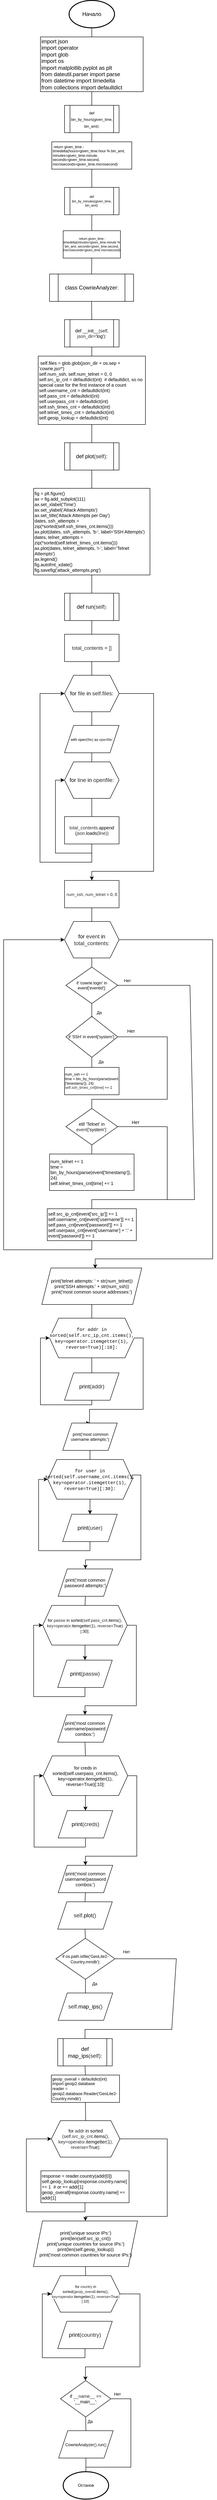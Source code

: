 <mxfile version="15.9.1" type="github">
  <diagram id="e2FWb0zlqIp-LkLaPtba" name="Page-1">
    <mxGraphModel dx="1005" dy="576" grid="1" gridSize="10" guides="1" tooltips="1" connect="1" arrows="1" fold="1" page="1" pageScale="1" pageWidth="827" pageHeight="1169" math="0" shadow="0">
      <root>
        <mxCell id="0" />
        <mxCell id="1" parent="0" />
        <mxCell id="qg9Bv7iyJqf_FRKgCrLy-1" value="Начало" style="strokeWidth=2;html=1;shape=mxgraph.flowchart.start_1;whiteSpace=wrap;fontStyle=0" vertex="1" parent="1">
          <mxGeometry x="364" y="20" width="100" height="60" as="geometry" />
        </mxCell>
        <mxCell id="qg9Bv7iyJqf_FRKgCrLy-2" value="&lt;div&gt;import json&lt;/div&gt;&lt;div&gt;import operator&lt;/div&gt;&lt;div&gt;import glob&lt;/div&gt;&lt;div&gt;import os&lt;/div&gt;&lt;div&gt;import matplotlib.pyplot as plt&lt;/div&gt;&lt;div&gt;from dateutil.parser import parse&lt;/div&gt;&lt;div&gt;from datetime import timedelta&lt;/div&gt;&lt;div&gt;from collections import defaultdict&lt;/div&gt;" style="rounded=0;whiteSpace=wrap;html=1;align=left;fontStyle=0" vertex="1" parent="1">
          <mxGeometry x="301" y="100" width="226" height="120" as="geometry" />
        </mxCell>
        <mxCell id="qg9Bv7iyJqf_FRKgCrLy-3" value="&lt;font style=&quot;font-size: 8px&quot;&gt;def bin_by_hours(given_time, bin_amt):&lt;/font&gt;" style="shape=process;whiteSpace=wrap;html=1;backgroundOutline=1;fontStyle=0" vertex="1" parent="1">
          <mxGeometry x="354" y="250" width="120" height="60" as="geometry" />
        </mxCell>
        <mxCell id="qg9Bv7iyJqf_FRKgCrLy-4" value="&lt;div&gt;&amp;nbsp;return given_time - timedelta(hours=given_time.hour % bin_amt, minutes=given_time.minute,&lt;span&gt;&amp;nbsp; &amp;nbsp; &amp;nbsp; &amp;nbsp; &amp;nbsp; &amp;nbsp; seconds=given_time.second, microseconds=given_time.microsecond)&lt;/span&gt;&lt;/div&gt;" style="rounded=0;whiteSpace=wrap;html=1;fontSize=8;align=left;fontStyle=0" vertex="1" parent="1">
          <mxGeometry x="326" y="330" width="176" height="60" as="geometry" />
        </mxCell>
        <mxCell id="qg9Bv7iyJqf_FRKgCrLy-5" value="&lt;font style=&quot;font-size: 7px&quot;&gt;def bin_by_minutes(given_time, bin_amt):&lt;/font&gt;" style="shape=process;whiteSpace=wrap;html=1;backgroundOutline=1;fontSize=8;fontStyle=0" vertex="1" parent="1">
          <mxGeometry x="354" y="430" width="120" height="60" as="geometry" />
        </mxCell>
        <mxCell id="qg9Bv7iyJqf_FRKgCrLy-6" value="&amp;nbsp;return given_time - timedelta(minutes=given_time.minute % bin_amt, seconds=given_time.second, microseconds=given_time.microsecond)" style="rounded=0;whiteSpace=wrap;html=1;fontSize=7;fontStyle=0" vertex="1" parent="1">
          <mxGeometry x="351" y="525" width="126" height="60" as="geometry" />
        </mxCell>
        <mxCell id="qg9Bv7iyJqf_FRKgCrLy-7" value="&lt;font style=&quot;font-size: 10px&quot;&gt;&lt;span class=&quot;pl-k&quot; style=&quot;box-sizing: border-box ; font-family: , , &amp;quot;sf mono&amp;quot; , &amp;quot;menlo&amp;quot; , &amp;quot;consolas&amp;quot; , &amp;quot;liberation mono&amp;quot; , monospace ; background-color: rgb(255 , 255 , 255)&quot;&gt;def&lt;/span&gt;&lt;span style=&quot;color: rgb(36 , 41 , 47) ; font-family: , , &amp;quot;sf mono&amp;quot; , &amp;quot;menlo&amp;quot; , &amp;quot;consolas&amp;quot; , &amp;quot;liberation mono&amp;quot; , monospace ; background-color: rgb(255 , 255 , 255)&quot;&gt; &lt;/span&gt;&lt;span class=&quot;pl-en&quot; style=&quot;box-sizing: border-box ; font-family: , , &amp;quot;sf mono&amp;quot; , &amp;quot;menlo&amp;quot; , &amp;quot;consolas&amp;quot; , &amp;quot;liberation mono&amp;quot; , monospace ; background-color: rgb(255 , 255 , 255)&quot;&gt;&lt;span class=&quot;pl-token&quot; style=&quot;box-sizing: border-box&quot;&gt;__init__&lt;/span&gt;&lt;/span&gt;&lt;span style=&quot;color: rgb(36 , 41 , 47) ; font-family: , , &amp;quot;sf mono&amp;quot; , &amp;quot;menlo&amp;quot; , &amp;quot;consolas&amp;quot; , &amp;quot;liberation mono&amp;quot; , monospace ; background-color: rgb(255 , 255 , 255)&quot;&gt;(&lt;/span&gt;&lt;span class=&quot;pl-s1&quot; style=&quot;box-sizing: border-box ; color: rgb(36 , 41 , 47) ; font-family: , , &amp;quot;sf mono&amp;quot; , &amp;quot;menlo&amp;quot; , &amp;quot;consolas&amp;quot; , &amp;quot;liberation mono&amp;quot; , monospace ; background-color: rgb(255 , 255 , 255)&quot;&gt;self&lt;/span&gt;&lt;span style=&quot;color: rgb(36 , 41 , 47) ; font-family: , , &amp;quot;sf mono&amp;quot; , &amp;quot;menlo&amp;quot; , &amp;quot;consolas&amp;quot; , &amp;quot;liberation mono&amp;quot; , monospace ; background-color: rgb(255 , 255 , 255)&quot;&gt;, &lt;/span&gt;&lt;span class=&quot;pl-s1&quot; style=&quot;box-sizing: border-box ; color: rgb(36 , 41 , 47) ; font-family: , , &amp;quot;sf mono&amp;quot; , &amp;quot;menlo&amp;quot; , &amp;quot;consolas&amp;quot; , &amp;quot;liberation mono&amp;quot; , monospace ; background-color: rgb(255 , 255 , 255)&quot;&gt;json_dir&lt;/span&gt;&lt;span class=&quot;pl-c1&quot; style=&quot;box-sizing: border-box ; font-family: , , &amp;quot;sf mono&amp;quot; , &amp;quot;menlo&amp;quot; , &amp;quot;consolas&amp;quot; , &amp;quot;liberation mono&amp;quot; , monospace ; background-color: rgb(255 , 255 , 255)&quot;&gt;=&lt;/span&gt;&lt;span class=&quot;pl-s&quot; style=&quot;box-sizing: border-box ; font-family: , , &amp;quot;sf mono&amp;quot; , &amp;quot;menlo&amp;quot; , &amp;quot;consolas&amp;quot; , &amp;quot;liberation mono&amp;quot; , monospace ; background-color: rgb(255 , 255 , 255)&quot;&gt;&#39;log&#39;&lt;/span&gt;&lt;span style=&quot;color: rgb(36 , 41 , 47) ; font-family: , , &amp;quot;sf mono&amp;quot; , &amp;quot;menlo&amp;quot; , &amp;quot;consolas&amp;quot; , &amp;quot;liberation mono&amp;quot; , monospace ; background-color: rgb(255 , 255 , 255)&quot;&gt;):&lt;/span&gt;&lt;/font&gt;" style="shape=process;whiteSpace=wrap;html=1;backgroundOutline=1;fontSize=7;fontStyle=0" vertex="1" parent="1">
          <mxGeometry x="354" y="720" width="120" height="60" as="geometry" />
        </mxCell>
        <mxCell id="qg9Bv7iyJqf_FRKgCrLy-8" value="&lt;div&gt;&amp;nbsp;self.files = glob.glob(json_dir + os.sep + &#39;cowrie.jso*&#39;)&lt;/div&gt;&lt;div&gt;self.num_ssh, self.num_telnet = 0, 0&lt;/div&gt;&lt;div&gt;self.src_ip_cnt = defaultdict(int)&amp;nbsp; # defaultdict, so no special case for the first instance of a count&lt;/div&gt;&lt;div&gt;self.username_cnt = defaultdict(int)&lt;/div&gt;&lt;div&gt;self.pass_cnt = defaultdict(int)&lt;/div&gt;&lt;div&gt;self.userpass_cnt = defaultdict(int)&lt;/div&gt;&lt;div&gt;self.ssh_times_cnt = defaultdict(int)&lt;/div&gt;&lt;div&gt;self.telnet_times_cnt = defaultdict(int)&lt;/div&gt;&lt;div&gt;self.geoip_lookup = defaultdict(int)&lt;/div&gt;" style="rounded=0;whiteSpace=wrap;html=1;fontSize=10;align=left;fontStyle=0" vertex="1" parent="1">
          <mxGeometry x="296" y="800" width="236" height="150" as="geometry" />
        </mxCell>
        <mxCell id="qg9Bv7iyJqf_FRKgCrLy-9" value="&lt;div&gt;fig = plt.figure()&lt;/div&gt;&lt;div&gt;ax = fig.add_subplot(111)&lt;/div&gt;&lt;div&gt;ax.set_xlabel(&#39;Time&#39;)&lt;/div&gt;&lt;div&gt;ax.set_ylabel(&#39;Attack Attempts&#39;)&lt;/div&gt;&lt;div&gt;ax.set_title(&#39;Attack Attempts per Day&#39;)&lt;/div&gt;&lt;div&gt;dates, ssh_attempts = zip(*sorted(self.ssh_times_cnt.items()))&lt;/div&gt;&lt;div&gt;ax.plot(dates, ssh_attempts, &#39;b-&#39;, label=&#39;SSH Attempts&#39;)&lt;/div&gt;&lt;div&gt;dates, telnet_attempts = zip(*sorted(self.telnet_times_cnt.items()))&lt;/div&gt;&lt;div&gt;ax.plot(dates, telnet_attempts, &#39;r-&#39;, label=&#39;Telnet Attempts&#39;)&lt;/div&gt;&lt;div&gt;ax.legend()&lt;/div&gt;&lt;div&gt;fig.autofmt_xdate()&lt;/div&gt;&lt;div style=&quot;&quot;&gt;fig.savefig(&#39;attack_attempts.png&#39;)&lt;/div&gt;" style="rounded=0;whiteSpace=wrap;html=1;fontSize=10;align=left;fontStyle=0" vertex="1" parent="1">
          <mxGeometry x="286" y="1090" width="256" height="190" as="geometry" />
        </mxCell>
        <mxCell id="qg9Bv7iyJqf_FRKgCrLy-10" value="&lt;span class=&quot;pl-k&quot; style=&quot;box-sizing: border-box ; font-family: , , &amp;quot;sf mono&amp;quot; , &amp;quot;menlo&amp;quot; , &amp;quot;consolas&amp;quot; , &amp;quot;liberation mono&amp;quot; , monospace ; font-size: 12px ; background-color: rgb(255 , 255 , 255)&quot;&gt;def&lt;/span&gt;&lt;span style=&quot;color: rgb(36 , 41 , 47) ; font-family: , , &amp;quot;sf mono&amp;quot; , &amp;quot;menlo&amp;quot; , &amp;quot;consolas&amp;quot; , &amp;quot;liberation mono&amp;quot; , monospace ; font-size: 12px ; background-color: rgb(255 , 255 , 255)&quot;&gt; &lt;/span&gt;&lt;span class=&quot;pl-en&quot; style=&quot;box-sizing: border-box ; font-family: , , &amp;quot;sf mono&amp;quot; , &amp;quot;menlo&amp;quot; , &amp;quot;consolas&amp;quot; , &amp;quot;liberation mono&amp;quot; , monospace ; font-size: 12px ; background-color: rgb(255 , 255 , 255)&quot;&gt;&lt;span class=&quot;pl-token&quot; style=&quot;box-sizing: border-box&quot;&gt;plot&lt;/span&gt;&lt;/span&gt;&lt;span style=&quot;color: rgb(36 , 41 , 47) ; font-family: , , &amp;quot;sf mono&amp;quot; , &amp;quot;menlo&amp;quot; , &amp;quot;consolas&amp;quot; , &amp;quot;liberation mono&amp;quot; , monospace ; font-size: 12px ; background-color: rgb(255 , 255 , 255)&quot;&gt;(&lt;/span&gt;&lt;span class=&quot;pl-s1&quot; style=&quot;box-sizing: border-box ; color: rgb(36 , 41 , 47) ; font-family: , , &amp;quot;sf mono&amp;quot; , &amp;quot;menlo&amp;quot; , &amp;quot;consolas&amp;quot; , &amp;quot;liberation mono&amp;quot; , monospace ; font-size: 12px ; background-color: rgb(255 , 255 , 255)&quot;&gt;self&lt;/span&gt;&lt;span style=&quot;color: rgb(36 , 41 , 47) ; font-family: , , &amp;quot;sf mono&amp;quot; , &amp;quot;menlo&amp;quot; , &amp;quot;consolas&amp;quot; , &amp;quot;liberation mono&amp;quot; , monospace ; font-size: 12px ; background-color: rgb(255 , 255 , 255)&quot;&gt;):&lt;/span&gt;" style="shape=process;whiteSpace=wrap;html=1;backgroundOutline=1;fontSize=10;fontStyle=0" vertex="1" parent="1">
          <mxGeometry x="354" y="990" width="120" height="60" as="geometry" />
        </mxCell>
        <mxCell id="qg9Bv7iyJqf_FRKgCrLy-11" value="&lt;span style=&quot;color: rgb(36 , 41 , 47) ; font-family: , , &amp;quot;sf mono&amp;quot; , &amp;quot;menlo&amp;quot; , &amp;quot;consolas&amp;quot; , &amp;quot;liberation mono&amp;quot; , monospace ; font-size: 12px ; background-color: rgb(255 , 255 , 255)&quot;&gt; &lt;/span&gt;&lt;span class=&quot;pl-k&quot; style=&quot;box-sizing: border-box ; font-family: , , &amp;quot;sf mono&amp;quot; , &amp;quot;menlo&amp;quot; , &amp;quot;consolas&amp;quot; , &amp;quot;liberation mono&amp;quot; , monospace ; font-size: 12px ; background-color: rgb(255 , 255 , 255)&quot;&gt;def&lt;/span&gt;&lt;span style=&quot;color: rgb(36 , 41 , 47) ; font-family: , , &amp;quot;sf mono&amp;quot; , &amp;quot;menlo&amp;quot; , &amp;quot;consolas&amp;quot; , &amp;quot;liberation mono&amp;quot; , monospace ; font-size: 12px ; background-color: rgb(255 , 255 , 255)&quot;&gt; &lt;/span&gt;&lt;span class=&quot;pl-en&quot; style=&quot;box-sizing: border-box ; font-family: , , &amp;quot;sf mono&amp;quot; , &amp;quot;menlo&amp;quot; , &amp;quot;consolas&amp;quot; , &amp;quot;liberation mono&amp;quot; , monospace ; font-size: 12px ; background-color: rgb(255 , 255 , 255)&quot;&gt;run&lt;/span&gt;&lt;span style=&quot;color: rgb(36 , 41 , 47) ; font-family: , , &amp;quot;sf mono&amp;quot; , &amp;quot;menlo&amp;quot; , &amp;quot;consolas&amp;quot; , &amp;quot;liberation mono&amp;quot; , monospace ; font-size: 12px ; background-color: rgb(255 , 255 , 255)&quot;&gt;(&lt;/span&gt;&lt;span class=&quot;pl-s1&quot; style=&quot;box-sizing: border-box ; color: rgb(36 , 41 , 47) ; font-family: , , &amp;quot;sf mono&amp;quot; , &amp;quot;menlo&amp;quot; , &amp;quot;consolas&amp;quot; , &amp;quot;liberation mono&amp;quot; , monospace ; font-size: 12px ; background-color: rgb(255 , 255 , 255)&quot;&gt;self&lt;/span&gt;&lt;span style=&quot;color: rgb(36 , 41 , 47) ; font-family: , , &amp;quot;sf mono&amp;quot; , &amp;quot;menlo&amp;quot; , &amp;quot;consolas&amp;quot; , &amp;quot;liberation mono&amp;quot; , monospace ; background-color: rgb(255 , 255 , 255)&quot;&gt;):&lt;/span&gt;" style="shape=process;whiteSpace=wrap;html=1;backgroundOutline=1;fontSize=10;fontStyle=0" vertex="1" parent="1">
          <mxGeometry x="354" y="1320" width="120" height="60" as="geometry" />
        </mxCell>
        <mxCell id="qg9Bv7iyJqf_FRKgCrLy-12" value="&lt;span style=&quot;color: rgb(36 , 41 , 47) ; font-family: , , &amp;quot;sf mono&amp;quot; , &amp;quot;menlo&amp;quot; , &amp;quot;consolas&amp;quot; , &amp;quot;liberation mono&amp;quot; , monospace ; background-color: rgb(255 , 255 , 255)&quot;&gt; &lt;/span&gt;&lt;font style=&quot;font-size: 11px&quot;&gt;&lt;span class=&quot;pl-s1&quot; style=&quot;box-sizing: border-box ; color: rgb(36 , 41 , 47) ; font-family: , , &amp;quot;sf mono&amp;quot; , &amp;quot;menlo&amp;quot; , &amp;quot;consolas&amp;quot; , &amp;quot;liberation mono&amp;quot; , monospace ; background-color: rgb(255 , 255 , 255)&quot;&gt;total_contents&lt;/span&gt;&lt;span style=&quot;color: rgb(36 , 41 , 47) ; font-family: , , &amp;quot;sf mono&amp;quot; , &amp;quot;menlo&amp;quot; , &amp;quot;consolas&amp;quot; , &amp;quot;liberation mono&amp;quot; , monospace ; background-color: rgb(255 , 255 , 255)&quot;&gt; &lt;/span&gt;&lt;span class=&quot;pl-c1&quot; style=&quot;box-sizing: border-box ; font-family: , , &amp;quot;sf mono&amp;quot; , &amp;quot;menlo&amp;quot; , &amp;quot;consolas&amp;quot; , &amp;quot;liberation mono&amp;quot; , monospace ; background-color: rgb(255 , 255 , 255)&quot;&gt;=&lt;/span&gt;&lt;span style=&quot;color: rgb(36 , 41 , 47) ; font-family: , , &amp;quot;sf mono&amp;quot; , &amp;quot;menlo&amp;quot; , &amp;quot;consolas&amp;quot; , &amp;quot;liberation mono&amp;quot; , monospace ; background-color: rgb(255 , 255 , 255)&quot;&gt; []&lt;/span&gt;&lt;/font&gt;" style="rounded=0;whiteSpace=wrap;html=1;fontSize=10;fontStyle=0" vertex="1" parent="1">
          <mxGeometry x="354" y="1410" width="120" height="60" as="geometry" />
        </mxCell>
        <mxCell id="qg9Bv7iyJqf_FRKgCrLy-22" style="edgeStyle=orthogonalEdgeStyle;rounded=0;orthogonalLoop=1;jettySize=auto;html=1;exitX=1;exitY=0.5;exitDx=0;exitDy=0;entryX=0.5;entryY=0;entryDx=0;entryDy=0;fontSize=9;fontStyle=0" edge="1" parent="1" source="qg9Bv7iyJqf_FRKgCrLy-13" target="qg9Bv7iyJqf_FRKgCrLy-21">
          <mxGeometry relative="1" as="geometry">
            <Array as="points">
              <mxPoint x="550" y="1540" />
              <mxPoint x="550" y="1930" />
              <mxPoint x="414" y="1930" />
            </Array>
          </mxGeometry>
        </mxCell>
        <mxCell id="qg9Bv7iyJqf_FRKgCrLy-13" value="&lt;span class=&quot;pl-k&quot; style=&quot;box-sizing: border-box ; font-family: , , &amp;quot;sf mono&amp;quot; , &amp;quot;menlo&amp;quot; , &amp;quot;consolas&amp;quot; , &amp;quot;liberation mono&amp;quot; , monospace ; font-size: 12px ; background-color: rgb(255 , 255 , 255)&quot;&gt;for&lt;/span&gt;&lt;span style=&quot;color: rgb(36 , 41 , 47) ; font-family: , , &amp;quot;sf mono&amp;quot; , &amp;quot;menlo&amp;quot; , &amp;quot;consolas&amp;quot; , &amp;quot;liberation mono&amp;quot; , monospace ; font-size: 12px ; background-color: rgb(255 , 255 , 255)&quot;&gt; &lt;/span&gt;&lt;span class=&quot;pl-s1&quot; style=&quot;box-sizing: border-box ; color: rgb(36 , 41 , 47) ; font-family: , , &amp;quot;sf mono&amp;quot; , &amp;quot;menlo&amp;quot; , &amp;quot;consolas&amp;quot; , &amp;quot;liberation mono&amp;quot; , monospace ; font-size: 12px ; background-color: rgb(255 , 255 , 255)&quot;&gt;file&lt;/span&gt;&lt;span style=&quot;color: rgb(36 , 41 , 47) ; font-family: , , &amp;quot;sf mono&amp;quot; , &amp;quot;menlo&amp;quot; , &amp;quot;consolas&amp;quot; , &amp;quot;liberation mono&amp;quot; , monospace ; font-size: 12px ; background-color: rgb(255 , 255 , 255)&quot;&gt; &lt;/span&gt;&lt;span class=&quot;pl-c1&quot; style=&quot;box-sizing: border-box ; font-family: , , &amp;quot;sf mono&amp;quot; , &amp;quot;menlo&amp;quot; , &amp;quot;consolas&amp;quot; , &amp;quot;liberation mono&amp;quot; , monospace ; font-size: 12px ; background-color: rgb(255 , 255 , 255)&quot;&gt;in&lt;/span&gt;&lt;span style=&quot;color: rgb(36 , 41 , 47) ; font-family: , , &amp;quot;sf mono&amp;quot; , &amp;quot;menlo&amp;quot; , &amp;quot;consolas&amp;quot; , &amp;quot;liberation mono&amp;quot; , monospace ; font-size: 12px ; background-color: rgb(255 , 255 , 255)&quot;&gt; &lt;/span&gt;&lt;span class=&quot;pl-s1&quot; style=&quot;box-sizing: border-box ; color: rgb(36 , 41 , 47) ; font-family: , , &amp;quot;sf mono&amp;quot; , &amp;quot;menlo&amp;quot; , &amp;quot;consolas&amp;quot; , &amp;quot;liberation mono&amp;quot; , monospace ; font-size: 12px ; background-color: rgb(255 , 255 , 255)&quot;&gt;self&lt;/span&gt;&lt;span style=&quot;color: rgb(36 , 41 , 47) ; font-family: , , &amp;quot;sf mono&amp;quot; , &amp;quot;menlo&amp;quot; , &amp;quot;consolas&amp;quot; , &amp;quot;liberation mono&amp;quot; , monospace ; font-size: 12px ; background-color: rgb(255 , 255 , 255)&quot;&gt;.&lt;/span&gt;&lt;span class=&quot;pl-s1&quot; style=&quot;box-sizing: border-box ; color: rgb(36 , 41 , 47) ; font-family: , , &amp;quot;sf mono&amp;quot; , &amp;quot;menlo&amp;quot; , &amp;quot;consolas&amp;quot; , &amp;quot;liberation mono&amp;quot; , monospace ; font-size: 12px ; background-color: rgb(255 , 255 , 255)&quot;&gt;files&lt;/span&gt;&lt;span style=&quot;color: rgb(36 , 41 , 47) ; font-family: , , &amp;quot;sf mono&amp;quot; , &amp;quot;menlo&amp;quot; , &amp;quot;consolas&amp;quot; , &amp;quot;liberation mono&amp;quot; , monospace ; font-size: 12px ; background-color: rgb(255 , 255 , 255)&quot;&gt;:&lt;/span&gt;" style="shape=hexagon;perimeter=hexagonPerimeter2;whiteSpace=wrap;html=1;fixedSize=1;fontSize=11;fontStyle=0" vertex="1" parent="1">
          <mxGeometry x="354" y="1500" width="120" height="80" as="geometry" />
        </mxCell>
        <mxCell id="qg9Bv7iyJqf_FRKgCrLy-14" value="&lt;font style=&quot;font-size: 8px&quot;&gt;&lt;span class=&quot;pl-k&quot; style=&quot;box-sizing: border-box ; font-family: , , &amp;quot;sf mono&amp;quot; , &amp;quot;menlo&amp;quot; , &amp;quot;consolas&amp;quot; , &amp;quot;liberation mono&amp;quot; , monospace ; background-color: rgb(255 , 255 , 255)&quot;&gt;with&lt;/span&gt;&lt;span style=&quot;color: rgb(36 , 41 , 47) ; font-family: , , &amp;quot;sf mono&amp;quot; , &amp;quot;menlo&amp;quot; , &amp;quot;consolas&amp;quot; , &amp;quot;liberation mono&amp;quot; , monospace ; background-color: rgb(255 , 255 , 255)&quot;&gt; &lt;/span&gt;&lt;span class=&quot;pl-en&quot; style=&quot;box-sizing: border-box ; font-family: , , &amp;quot;sf mono&amp;quot; , &amp;quot;menlo&amp;quot; , &amp;quot;consolas&amp;quot; , &amp;quot;liberation mono&amp;quot; , monospace ; background-color: rgb(255 , 255 , 255)&quot;&gt;open&lt;/span&gt;&lt;span style=&quot;color: rgb(36 , 41 , 47) ; font-family: , , &amp;quot;sf mono&amp;quot; , &amp;quot;menlo&amp;quot; , &amp;quot;consolas&amp;quot; , &amp;quot;liberation mono&amp;quot; , monospace ; background-color: rgb(255 , 255 , 255)&quot;&gt;(&lt;/span&gt;&lt;span class=&quot;pl-s1&quot; style=&quot;box-sizing: border-box ; color: rgb(36 , 41 , 47) ; font-family: , , &amp;quot;sf mono&amp;quot; , &amp;quot;menlo&amp;quot; , &amp;quot;consolas&amp;quot; , &amp;quot;liberation mono&amp;quot; , monospace ; background-color: rgb(255 , 255 , 255)&quot;&gt;file&lt;/span&gt;&lt;span style=&quot;color: rgb(36 , 41 , 47) ; font-family: , , &amp;quot;sf mono&amp;quot; , &amp;quot;menlo&amp;quot; , &amp;quot;consolas&amp;quot; , &amp;quot;liberation mono&amp;quot; , monospace ; background-color: rgb(255 , 255 , 255)&quot;&gt;) &lt;/span&gt;&lt;span class=&quot;pl-k&quot; style=&quot;box-sizing: border-box ; font-family: , , &amp;quot;sf mono&amp;quot; , &amp;quot;menlo&amp;quot; , &amp;quot;consolas&amp;quot; , &amp;quot;liberation mono&amp;quot; , monospace ; background-color: rgb(255 , 255 , 255)&quot;&gt;as&lt;/span&gt;&lt;span style=&quot;color: rgb(36 , 41 , 47) ; font-family: , , &amp;quot;sf mono&amp;quot; , &amp;quot;menlo&amp;quot; , &amp;quot;consolas&amp;quot; , &amp;quot;liberation mono&amp;quot; , monospace ; background-color: rgb(255 , 255 , 255)&quot;&gt; &lt;/span&gt;&lt;span class=&quot;pl-s1&quot; style=&quot;box-sizing: border-box ; color: rgb(36 , 41 , 47) ; font-family: , , &amp;quot;sf mono&amp;quot; , &amp;quot;menlo&amp;quot; , &amp;quot;consolas&amp;quot; , &amp;quot;liberation mono&amp;quot; , monospace ; background-color: rgb(255 , 255 , 255)&quot;&gt;openfile&lt;/span&gt;&lt;span style=&quot;color: rgb(36 , 41 , 47) ; font-family: , , &amp;quot;sf mono&amp;quot; , &amp;quot;menlo&amp;quot; , &amp;quot;consolas&amp;quot; , &amp;quot;liberation mono&amp;quot; , monospace ; background-color: rgb(255 , 255 , 255)&quot;&gt;:&lt;/span&gt;&lt;/font&gt;" style="shape=parallelogram;perimeter=parallelogramPerimeter;whiteSpace=wrap;html=1;fixedSize=1;fontSize=11;fontStyle=0" vertex="1" parent="1">
          <mxGeometry x="354" y="1610" width="120" height="60" as="geometry" />
        </mxCell>
        <mxCell id="qg9Bv7iyJqf_FRKgCrLy-15" value="&lt;span class=&quot;pl-k&quot; style=&quot;box-sizing: border-box ; font-family: , , &amp;quot;sf mono&amp;quot; , &amp;quot;menlo&amp;quot; , &amp;quot;consolas&amp;quot; , &amp;quot;liberation mono&amp;quot; , monospace ; font-size: 12px ; background-color: rgb(255 , 255 , 255)&quot;&gt;for&lt;/span&gt;&lt;span style=&quot;color: rgb(36 , 41 , 47) ; font-family: , , &amp;quot;sf mono&amp;quot; , &amp;quot;menlo&amp;quot; , &amp;quot;consolas&amp;quot; , &amp;quot;liberation mono&amp;quot; , monospace ; font-size: 12px ; background-color: rgb(255 , 255 , 255)&quot;&gt; &lt;/span&gt;&lt;span class=&quot;pl-s1&quot; style=&quot;box-sizing: border-box ; color: rgb(36 , 41 , 47) ; font-family: , , &amp;quot;sf mono&amp;quot; , &amp;quot;menlo&amp;quot; , &amp;quot;consolas&amp;quot; , &amp;quot;liberation mono&amp;quot; , monospace ; font-size: 12px ; background-color: rgb(255 , 255 , 255)&quot;&gt;line&lt;/span&gt;&lt;span style=&quot;color: rgb(36 , 41 , 47) ; font-family: , , &amp;quot;sf mono&amp;quot; , &amp;quot;menlo&amp;quot; , &amp;quot;consolas&amp;quot; , &amp;quot;liberation mono&amp;quot; , monospace ; font-size: 12px ; background-color: rgb(255 , 255 , 255)&quot;&gt; &lt;/span&gt;&lt;span class=&quot;pl-c1&quot; style=&quot;box-sizing: border-box ; font-family: , , &amp;quot;sf mono&amp;quot; , &amp;quot;menlo&amp;quot; , &amp;quot;consolas&amp;quot; , &amp;quot;liberation mono&amp;quot; , monospace ; font-size: 12px ; background-color: rgb(255 , 255 , 255)&quot;&gt;in&lt;/span&gt;&lt;span style=&quot;color: rgb(36 , 41 , 47) ; font-family: , , &amp;quot;sf mono&amp;quot; , &amp;quot;menlo&amp;quot; , &amp;quot;consolas&amp;quot; , &amp;quot;liberation mono&amp;quot; , monospace ; font-size: 12px ; background-color: rgb(255 , 255 , 255)&quot;&gt; &lt;/span&gt;&lt;span class=&quot;pl-s1&quot; style=&quot;box-sizing: border-box ; color: rgb(36 , 41 , 47) ; font-family: , , &amp;quot;sf mono&amp;quot; , &amp;quot;menlo&amp;quot; , &amp;quot;consolas&amp;quot; , &amp;quot;liberation mono&amp;quot; , monospace ; font-size: 12px ; background-color: rgb(255 , 255 , 255)&quot;&gt;openfile&lt;/span&gt;&lt;span style=&quot;color: rgb(36 , 41 , 47) ; font-family: , , &amp;quot;sf mono&amp;quot; , &amp;quot;menlo&amp;quot; , &amp;quot;consolas&amp;quot; , &amp;quot;liberation mono&amp;quot; , monospace ; font-size: 12px ; background-color: rgb(255 , 255 , 255)&quot;&gt;:&lt;/span&gt;" style="shape=hexagon;perimeter=hexagonPerimeter2;whiteSpace=wrap;html=1;fixedSize=1;fontSize=8;fontStyle=0" vertex="1" parent="1">
          <mxGeometry x="354" y="1690" width="120" height="80" as="geometry" />
        </mxCell>
        <mxCell id="qg9Bv7iyJqf_FRKgCrLy-18" style="edgeStyle=orthogonalEdgeStyle;rounded=0;orthogonalLoop=1;jettySize=auto;html=1;exitX=0.5;exitY=1;exitDx=0;exitDy=0;entryX=0;entryY=0.5;entryDx=0;entryDy=0;fontSize=10;fontStyle=0" edge="1" parent="1" source="qg9Bv7iyJqf_FRKgCrLy-16" target="qg9Bv7iyJqf_FRKgCrLy-15">
          <mxGeometry relative="1" as="geometry" />
        </mxCell>
        <mxCell id="qg9Bv7iyJqf_FRKgCrLy-20" style="edgeStyle=orthogonalEdgeStyle;rounded=0;orthogonalLoop=1;jettySize=auto;html=1;entryX=0;entryY=0.5;entryDx=0;entryDy=0;fontSize=10;fontStyle=0" edge="1" parent="1" source="qg9Bv7iyJqf_FRKgCrLy-16" target="qg9Bv7iyJqf_FRKgCrLy-13">
          <mxGeometry relative="1" as="geometry">
            <Array as="points">
              <mxPoint x="414" y="1910" />
              <mxPoint x="300" y="1910" />
              <mxPoint x="300" y="1540" />
            </Array>
          </mxGeometry>
        </mxCell>
        <mxCell id="qg9Bv7iyJqf_FRKgCrLy-16" value="&lt;font style=&quot;font-size: 10px&quot;&gt;&lt;span class=&quot;pl-s1&quot; style=&quot;box-sizing: border-box ; color: rgb(36 , 41 , 47) ; font-family: , , &amp;quot;sf mono&amp;quot; , &amp;quot;menlo&amp;quot; , &amp;quot;consolas&amp;quot; , &amp;quot;liberation mono&amp;quot; , monospace ; background-color: rgb(255 , 255 , 255)&quot;&gt;total_contents&lt;/span&gt;&lt;span style=&quot;color: rgb(36 , 41 , 47) ; font-family: , , &amp;quot;sf mono&amp;quot; , &amp;quot;menlo&amp;quot; , &amp;quot;consolas&amp;quot; , &amp;quot;liberation mono&amp;quot; , monospace ; background-color: rgb(255 , 255 , 255)&quot;&gt;.&lt;/span&gt;&lt;span class=&quot;pl-en&quot; style=&quot;box-sizing: border-box ; font-family: , , &amp;quot;sf mono&amp;quot; , &amp;quot;menlo&amp;quot; , &amp;quot;consolas&amp;quot; , &amp;quot;liberation mono&amp;quot; , monospace ; background-color: rgb(255 , 255 , 255)&quot;&gt;append&lt;br&gt;&lt;/span&gt;&lt;span style=&quot;color: rgb(36 , 41 , 47) ; font-family: , , &amp;quot;sf mono&amp;quot; , &amp;quot;menlo&amp;quot; , &amp;quot;consolas&amp;quot; , &amp;quot;liberation mono&amp;quot; , monospace ; background-color: rgb(255 , 255 , 255)&quot;&gt;(&lt;/span&gt;&lt;span class=&quot;pl-s1&quot; style=&quot;box-sizing: border-box ; color: rgb(36 , 41 , 47) ; font-family: , , &amp;quot;sf mono&amp;quot; , &amp;quot;menlo&amp;quot; , &amp;quot;consolas&amp;quot; , &amp;quot;liberation mono&amp;quot; , monospace ; background-color: rgb(255 , 255 , 255)&quot;&gt;json&lt;/span&gt;&lt;span style=&quot;color: rgb(36 , 41 , 47) ; font-family: , , &amp;quot;sf mono&amp;quot; , &amp;quot;menlo&amp;quot; , &amp;quot;consolas&amp;quot; , &amp;quot;liberation mono&amp;quot; , monospace ; background-color: rgb(255 , 255 , 255)&quot;&gt;.&lt;/span&gt;&lt;span class=&quot;pl-en&quot; style=&quot;box-sizing: border-box ; font-family: , , &amp;quot;sf mono&amp;quot; , &amp;quot;menlo&amp;quot; , &amp;quot;consolas&amp;quot; , &amp;quot;liberation mono&amp;quot; , monospace ; background-color: rgb(255 , 255 , 255)&quot;&gt;loads&lt;/span&gt;&lt;span style=&quot;color: rgb(36 , 41 , 47) ; font-family: , , &amp;quot;sf mono&amp;quot; , &amp;quot;menlo&amp;quot; , &amp;quot;consolas&amp;quot; , &amp;quot;liberation mono&amp;quot; , monospace ; background-color: rgb(255 , 255 , 255)&quot;&gt;(&lt;/span&gt;&lt;span class=&quot;pl-s1&quot; style=&quot;box-sizing: border-box ; color: rgb(36 , 41 , 47) ; font-family: , , &amp;quot;sf mono&amp;quot; , &amp;quot;menlo&amp;quot; , &amp;quot;consolas&amp;quot; , &amp;quot;liberation mono&amp;quot; , monospace ; background-color: rgb(255 , 255 , 255)&quot;&gt;line&lt;/span&gt;&lt;span style=&quot;color: rgb(36 , 41 , 47) ; font-family: , , &amp;quot;sf mono&amp;quot; , &amp;quot;menlo&amp;quot; , &amp;quot;consolas&amp;quot; , &amp;quot;liberation mono&amp;quot; , monospace ; background-color: rgb(255 , 255 , 255)&quot;&gt;))&lt;/span&gt;&lt;/font&gt;" style="rounded=0;whiteSpace=wrap;html=1;fontSize=8;fontStyle=0" vertex="1" parent="1">
          <mxGeometry x="354" y="1810" width="120" height="60" as="geometry" />
        </mxCell>
        <mxCell id="qg9Bv7iyJqf_FRKgCrLy-17" value="" style="endArrow=none;html=1;rounded=0;fontSize=10;fontStyle=0" edge="1" parent="1" source="qg9Bv7iyJqf_FRKgCrLy-15">
          <mxGeometry width="50" height="50" relative="1" as="geometry">
            <mxPoint x="414" y="1820" as="sourcePoint" />
            <mxPoint x="414" y="1810" as="targetPoint" />
          </mxGeometry>
        </mxCell>
        <mxCell id="qg9Bv7iyJqf_FRKgCrLy-21" value="&lt;font style=&quot;font-size: 9px&quot;&gt;&lt;span class=&quot;pl-s1&quot; style=&quot;box-sizing: border-box ; color: rgb(36 , 41 , 47) ; font-family: , , &amp;quot;sf mono&amp;quot; , &amp;quot;menlo&amp;quot; , &amp;quot;consolas&amp;quot; , &amp;quot;liberation mono&amp;quot; , monospace ; background-color: rgb(255 , 255 , 255)&quot;&gt;num_ssh&lt;/span&gt;&lt;span style=&quot;color: rgb(36 , 41 , 47) ; font-family: , , &amp;quot;sf mono&amp;quot; , &amp;quot;menlo&amp;quot; , &amp;quot;consolas&amp;quot; , &amp;quot;liberation mono&amp;quot; , monospace ; background-color: rgb(255 , 255 , 255)&quot;&gt;, &lt;/span&gt;&lt;span class=&quot;pl-s1&quot; style=&quot;box-sizing: border-box ; color: rgb(36 , 41 , 47) ; font-family: , , &amp;quot;sf mono&amp;quot; , &amp;quot;menlo&amp;quot; , &amp;quot;consolas&amp;quot; , &amp;quot;liberation mono&amp;quot; , monospace ; background-color: rgb(255 , 255 , 255)&quot;&gt;num_telnet&lt;/span&gt;&lt;span style=&quot;color: rgb(36 , 41 , 47) ; font-family: , , &amp;quot;sf mono&amp;quot; , &amp;quot;menlo&amp;quot; , &amp;quot;consolas&amp;quot; , &amp;quot;liberation mono&amp;quot; , monospace ; background-color: rgb(255 , 255 , 255)&quot;&gt; &lt;/span&gt;&lt;span class=&quot;pl-c1&quot; style=&quot;box-sizing: border-box ; font-family: , , &amp;quot;sf mono&amp;quot; , &amp;quot;menlo&amp;quot; , &amp;quot;consolas&amp;quot; , &amp;quot;liberation mono&amp;quot; , monospace ; background-color: rgb(255 , 255 , 255)&quot;&gt;=&lt;/span&gt;&lt;span style=&quot;color: rgb(36 , 41 , 47) ; font-family: , , &amp;quot;sf mono&amp;quot; , &amp;quot;menlo&amp;quot; , &amp;quot;consolas&amp;quot; , &amp;quot;liberation mono&amp;quot; , monospace ; background-color: rgb(255 , 255 , 255)&quot;&gt; &lt;/span&gt;&lt;span class=&quot;pl-c1&quot; style=&quot;box-sizing: border-box ; font-family: , , &amp;quot;sf mono&amp;quot; , &amp;quot;menlo&amp;quot; , &amp;quot;consolas&amp;quot; , &amp;quot;liberation mono&amp;quot; , monospace ; background-color: rgb(255 , 255 , 255)&quot;&gt;0&lt;/span&gt;&lt;span style=&quot;color: rgb(36 , 41 , 47) ; font-family: , , &amp;quot;sf mono&amp;quot; , &amp;quot;menlo&amp;quot; , &amp;quot;consolas&amp;quot; , &amp;quot;liberation mono&amp;quot; , monospace ; background-color: rgb(255 , 255 , 255)&quot;&gt;, &lt;/span&gt;&lt;span class=&quot;pl-c1&quot; style=&quot;box-sizing: border-box ; font-family: , , &amp;quot;sf mono&amp;quot; , &amp;quot;menlo&amp;quot; , &amp;quot;consolas&amp;quot; , &amp;quot;liberation mono&amp;quot; , monospace ; background-color: rgb(255 , 255 , 255)&quot;&gt;0&lt;/span&gt;&lt;/font&gt;" style="rounded=0;whiteSpace=wrap;html=1;fontSize=10;fontStyle=0" vertex="1" parent="1">
          <mxGeometry x="354" y="1950" width="120" height="60" as="geometry" />
        </mxCell>
        <mxCell id="qg9Bv7iyJqf_FRKgCrLy-48" style="edgeStyle=orthogonalEdgeStyle;rounded=0;orthogonalLoop=1;jettySize=auto;html=1;exitX=1;exitY=0.5;exitDx=0;exitDy=0;fontSize=10;entryX=0.534;entryY=0.012;entryDx=0;entryDy=0;entryPerimeter=0;fontStyle=0" edge="1" parent="1" source="qg9Bv7iyJqf_FRKgCrLy-23" target="qg9Bv7iyJqf_FRKgCrLy-46">
          <mxGeometry relative="1" as="geometry">
            <Array as="points">
              <mxPoint x="680" y="2080" />
              <mxPoint x="680" y="2780" />
              <mxPoint x="422" y="2780" />
            </Array>
          </mxGeometry>
        </mxCell>
        <mxCell id="qg9Bv7iyJqf_FRKgCrLy-23" value="&lt;span class=&quot;pl-k&quot; style=&quot;box-sizing: border-box ; font-family: , , &amp;quot;sf mono&amp;quot; , &amp;quot;menlo&amp;quot; , &amp;quot;consolas&amp;quot; , &amp;quot;liberation mono&amp;quot; , monospace ; font-size: 12px ; background-color: rgb(255 , 255 , 255)&quot;&gt;for&lt;/span&gt;&lt;span style=&quot;color: rgb(36 , 41 , 47) ; font-family: , , &amp;quot;sf mono&amp;quot; , &amp;quot;menlo&amp;quot; , &amp;quot;consolas&amp;quot; , &amp;quot;liberation mono&amp;quot; , monospace ; font-size: 12px ; background-color: rgb(255 , 255 , 255)&quot;&gt; &lt;/span&gt;&lt;span class=&quot;pl-s1&quot; style=&quot;box-sizing: border-box ; color: rgb(36 , 41 , 47) ; font-family: , , &amp;quot;sf mono&amp;quot; , &amp;quot;menlo&amp;quot; , &amp;quot;consolas&amp;quot; , &amp;quot;liberation mono&amp;quot; , monospace ; font-size: 12px ; background-color: rgb(255 , 255 , 255)&quot;&gt;event&lt;/span&gt;&lt;span style=&quot;color: rgb(36 , 41 , 47) ; font-family: , , &amp;quot;sf mono&amp;quot; , &amp;quot;menlo&amp;quot; , &amp;quot;consolas&amp;quot; , &amp;quot;liberation mono&amp;quot; , monospace ; font-size: 12px ; background-color: rgb(255 , 255 , 255)&quot;&gt; &lt;/span&gt;&lt;span class=&quot;pl-c1&quot; style=&quot;box-sizing: border-box ; font-family: , , &amp;quot;sf mono&amp;quot; , &amp;quot;menlo&amp;quot; , &amp;quot;consolas&amp;quot; , &amp;quot;liberation mono&amp;quot; , monospace ; font-size: 12px ; background-color: rgb(255 , 255 , 255)&quot;&gt;in&lt;/span&gt;&lt;span style=&quot;color: rgb(36 , 41 , 47) ; font-family: , , &amp;quot;sf mono&amp;quot; , &amp;quot;menlo&amp;quot; , &amp;quot;consolas&amp;quot; , &amp;quot;liberation mono&amp;quot; , monospace ; font-size: 12px ; background-color: rgb(255 , 255 , 255)&quot;&gt; &lt;/span&gt;&lt;span class=&quot;pl-s1&quot; style=&quot;box-sizing: border-box ; color: rgb(36 , 41 , 47) ; font-family: , , &amp;quot;sf mono&amp;quot; , &amp;quot;menlo&amp;quot; , &amp;quot;consolas&amp;quot; , &amp;quot;liberation mono&amp;quot; , monospace ; font-size: 12px ; background-color: rgb(255 , 255 , 255)&quot;&gt;total_contents&lt;/span&gt;&lt;span style=&quot;color: rgb(36 , 41 , 47) ; font-family: , , &amp;quot;sf mono&amp;quot; , &amp;quot;menlo&amp;quot; , &amp;quot;consolas&amp;quot; , &amp;quot;liberation mono&amp;quot; , monospace ; font-size: 12px ; background-color: rgb(255 , 255 , 255)&quot;&gt;:&lt;/span&gt;" style="shape=hexagon;perimeter=hexagonPerimeter2;whiteSpace=wrap;html=1;fixedSize=1;fontSize=9;fontStyle=0" vertex="1" parent="1">
          <mxGeometry x="354" y="2040" width="120" height="80" as="geometry" />
        </mxCell>
        <mxCell id="qg9Bv7iyJqf_FRKgCrLy-24" value="if &#39;cowrie.login&#39; in event[&#39;eventid&#39;]:" style="rhombus;whiteSpace=wrap;html=1;fontSize=9;fontStyle=0" vertex="1" parent="1">
          <mxGeometry x="357" y="2140" width="114" height="80" as="geometry" />
        </mxCell>
        <mxCell id="qg9Bv7iyJqf_FRKgCrLy-26" value="if &#39;SSH&#39; in event[&#39;system&#39;]:" style="rhombus;whiteSpace=wrap;html=1;fontSize=9;fontStyle=0" vertex="1" parent="1">
          <mxGeometry x="357" y="2248" width="114" height="90" as="geometry" />
        </mxCell>
        <mxCell id="qg9Bv7iyJqf_FRKgCrLy-27" value="Да" style="text;html=1;align=center;verticalAlign=middle;resizable=0;points=[];autosize=1;strokeColor=none;fillColor=none;fontSize=9;fontStyle=0" vertex="1" parent="1">
          <mxGeometry x="415" y="2230" width="30" height="20" as="geometry" />
        </mxCell>
        <mxCell id="qg9Bv7iyJqf_FRKgCrLy-28" value="Нет" style="text;html=1;align=center;verticalAlign=middle;resizable=0;points=[];autosize=1;strokeColor=none;fillColor=none;fontSize=9;fontStyle=0" vertex="1" parent="1">
          <mxGeometry x="477" y="2160" width="30" height="20" as="geometry" />
        </mxCell>
        <mxCell id="qg9Bv7iyJqf_FRKgCrLy-29" value="&lt;span style=&quot;color: rgb(36 , 41 , 47) ; font-family: , , &amp;quot;sf mono&amp;quot; , &amp;quot;menlo&amp;quot; , &amp;quot;consolas&amp;quot; , &amp;quot;liberation mono&amp;quot; , monospace ; background-color: rgb(255 , 255 , 255)&quot;&gt; &lt;/span&gt;&lt;font style=&quot;font-size: 10px&quot;&gt;&lt;span class=&quot;pl-k&quot; style=&quot;box-sizing: border-box ; font-family: , , &amp;quot;sf mono&amp;quot; , &amp;quot;menlo&amp;quot; , &amp;quot;consolas&amp;quot; , &amp;quot;liberation mono&amp;quot; , monospace ; background-color: rgb(255 , 255 , 255)&quot;&gt;elif&lt;/span&gt;&lt;span style=&quot;color: rgb(36 , 41 , 47) ; font-family: , , &amp;quot;sf mono&amp;quot; , &amp;quot;menlo&amp;quot; , &amp;quot;consolas&amp;quot; , &amp;quot;liberation mono&amp;quot; , monospace ; background-color: rgb(255 , 255 , 255)&quot;&gt; &lt;/span&gt;&lt;span class=&quot;pl-s&quot; style=&quot;box-sizing: border-box ; font-family: , , &amp;quot;sf mono&amp;quot; , &amp;quot;menlo&amp;quot; , &amp;quot;consolas&amp;quot; , &amp;quot;liberation mono&amp;quot; , monospace ; background-color: rgb(255 , 255 , 255)&quot;&gt;&#39;Telnet&#39;&lt;/span&gt;&lt;span style=&quot;color: rgb(36 , 41 , 47) ; font-family: , , &amp;quot;sf mono&amp;quot; , &amp;quot;menlo&amp;quot; , &amp;quot;consolas&amp;quot; , &amp;quot;liberation mono&amp;quot; , monospace ; background-color: rgb(255 , 255 , 255)&quot;&gt; &lt;/span&gt;&lt;span class=&quot;pl-c1&quot; style=&quot;box-sizing: border-box ; font-family: , , &amp;quot;sf mono&amp;quot; , &amp;quot;menlo&amp;quot; , &amp;quot;consolas&amp;quot; , &amp;quot;liberation mono&amp;quot; , monospace ; background-color: rgb(255 , 255 , 255)&quot;&gt;in&lt;/span&gt;&lt;span style=&quot;color: rgb(36 , 41 , 47) ; font-family: , , &amp;quot;sf mono&amp;quot; , &amp;quot;menlo&amp;quot; , &amp;quot;consolas&amp;quot; , &amp;quot;liberation mono&amp;quot; , monospace ; background-color: rgb(255 , 255 , 255)&quot;&gt; &lt;/span&gt;&lt;span class=&quot;pl-s1&quot; style=&quot;box-sizing: border-box ; color: rgb(36 , 41 , 47) ; font-family: , , &amp;quot;sf mono&amp;quot; , &amp;quot;menlo&amp;quot; , &amp;quot;consolas&amp;quot; , &amp;quot;liberation mono&amp;quot; , monospace ; background-color: rgb(255 , 255 , 255)&quot;&gt;event&lt;/span&gt;&lt;span style=&quot;color: rgb(36 , 41 , 47) ; font-family: , , &amp;quot;sf mono&amp;quot; , &amp;quot;menlo&amp;quot; , &amp;quot;consolas&amp;quot; , &amp;quot;liberation mono&amp;quot; , monospace ; background-color: rgb(255 , 255 , 255)&quot;&gt;[&lt;/span&gt;&lt;span class=&quot;pl-s&quot; style=&quot;box-sizing: border-box ; font-family: , , &amp;quot;sf mono&amp;quot; , &amp;quot;menlo&amp;quot; , &amp;quot;consolas&amp;quot; , &amp;quot;liberation mono&amp;quot; , monospace ; background-color: rgb(255 , 255 , 255)&quot;&gt;&#39;system&#39;&lt;/span&gt;&lt;span style=&quot;color: rgb(36 , 41 , 47) ; font-family: , , &amp;quot;sf mono&amp;quot; , &amp;quot;menlo&amp;quot; , &amp;quot;consolas&amp;quot; , &amp;quot;liberation mono&amp;quot; , monospace ; background-color: rgb(255 , 255 , 255)&quot;&gt;]:&lt;/span&gt;&lt;/font&gt;" style="rhombus;whiteSpace=wrap;html=1;fontSize=9;fontStyle=0" vertex="1" parent="1">
          <mxGeometry x="357" y="2450" width="114" height="80" as="geometry" />
        </mxCell>
        <mxCell id="qg9Bv7iyJqf_FRKgCrLy-30" value="&lt;div style=&quot;text-align: left ; font-size: 8px&quot;&gt;&lt;font style=&quot;font-size: 8px&quot;&gt;num_ssh += 1&lt;/font&gt;&lt;/div&gt;&lt;div style=&quot;text-align: left ; font-size: 8px&quot;&gt;&lt;font style=&quot;font-size: 8px&quot;&gt;time = bin_by_hours(parse(event [&#39;timestamp&#39;]), 24)&lt;/font&gt;&lt;/div&gt;&lt;div style=&quot;text-align: left ; font-size: 8px&quot;&gt;&lt;font style=&quot;font-size: 8px&quot;&gt;&lt;span style=&quot;color: rgb(36 , 41 , 47) ; font-family: , , &amp;quot;sf mono&amp;quot; , &amp;quot;menlo&amp;quot; , &amp;quot;consolas&amp;quot; , &amp;quot;liberation mono&amp;quot; , monospace ; background-color: rgb(255 , 255 , 255)&quot;&gt; &lt;/span&gt;&lt;span class=&quot;pl-s1&quot; style=&quot;box-sizing: border-box ; color: rgb(36 , 41 , 47) ; font-family: , , &amp;quot;sf mono&amp;quot; , &amp;quot;menlo&amp;quot; , &amp;quot;consolas&amp;quot; , &amp;quot;liberation mono&amp;quot; , monospace ; background-color: rgb(255 , 255 , 255)&quot;&gt;self&lt;/span&gt;&lt;span style=&quot;color: rgb(36 , 41 , 47) ; font-family: , , &amp;quot;sf mono&amp;quot; , &amp;quot;menlo&amp;quot; , &amp;quot;consolas&amp;quot; , &amp;quot;liberation mono&amp;quot; , monospace ; background-color: rgb(255 , 255 , 255)&quot;&gt;.&lt;/span&gt;&lt;span class=&quot;pl-s1&quot; style=&quot;box-sizing: border-box ; color: rgb(36 , 41 , 47) ; font-family: , , &amp;quot;sf mono&amp;quot; , &amp;quot;menlo&amp;quot; , &amp;quot;consolas&amp;quot; , &amp;quot;liberation mono&amp;quot; , monospace ; background-color: rgb(255 , 255 , 255)&quot;&gt;ssh_times_cnt&lt;/span&gt;&lt;span style=&quot;color: rgb(36 , 41 , 47) ; font-family: , , &amp;quot;sf mono&amp;quot; , &amp;quot;menlo&amp;quot; , &amp;quot;consolas&amp;quot; , &amp;quot;liberation mono&amp;quot; , monospace ; background-color: rgb(255 , 255 , 255)&quot;&gt;[&lt;/span&gt;&lt;span class=&quot;pl-s1&quot; style=&quot;box-sizing: border-box ; color: rgb(36 , 41 , 47) ; font-family: , , &amp;quot;sf mono&amp;quot; , &amp;quot;menlo&amp;quot; , &amp;quot;consolas&amp;quot; , &amp;quot;liberation mono&amp;quot; , monospace ; background-color: rgb(255 , 255 , 255)&quot;&gt;time&lt;/span&gt;&lt;span style=&quot;color: rgb(36 , 41 , 47) ; font-family: , , &amp;quot;sf mono&amp;quot; , &amp;quot;menlo&amp;quot; , &amp;quot;consolas&amp;quot; , &amp;quot;liberation mono&amp;quot; , monospace ; background-color: rgb(255 , 255 , 255)&quot;&gt;] &lt;/span&gt;&lt;span class=&quot;pl-c1&quot; style=&quot;box-sizing: border-box ; font-family: , , &amp;quot;sf mono&amp;quot; , &amp;quot;menlo&amp;quot; , &amp;quot;consolas&amp;quot; , &amp;quot;liberation mono&amp;quot; , monospace ; background-color: rgb(255 , 255 , 255)&quot;&gt;+=&lt;/span&gt;&lt;span style=&quot;color: rgb(36 , 41 , 47) ; font-family: , , &amp;quot;sf mono&amp;quot; , &amp;quot;menlo&amp;quot; , &amp;quot;consolas&amp;quot; , &amp;quot;liberation mono&amp;quot; , monospace ; background-color: rgb(255 , 255 , 255)&quot;&gt; &lt;/span&gt;&lt;span class=&quot;pl-c1&quot; style=&quot;box-sizing: border-box ; font-family: , , &amp;quot;sf mono&amp;quot; , &amp;quot;menlo&amp;quot; , &amp;quot;consolas&amp;quot; , &amp;quot;liberation mono&amp;quot; , monospace ; background-color: rgb(255 , 255 , 255)&quot;&gt;1&lt;/span&gt;&lt;/font&gt;&lt;br&gt;&lt;/div&gt;" style="rounded=0;whiteSpace=wrap;html=1;fontSize=9;fontStyle=0" vertex="1" parent="1">
          <mxGeometry x="354" y="2360" width="120" height="60" as="geometry" />
        </mxCell>
        <mxCell id="qg9Bv7iyJqf_FRKgCrLy-31" value="" style="endArrow=none;html=1;rounded=0;fontSize=9;fontStyle=0" edge="1" parent="1" source="qg9Bv7iyJqf_FRKgCrLy-26">
          <mxGeometry width="50" height="50" relative="1" as="geometry">
            <mxPoint x="414" y="2388" as="sourcePoint" />
            <mxPoint x="414" y="2360" as="targetPoint" />
          </mxGeometry>
        </mxCell>
        <mxCell id="qg9Bv7iyJqf_FRKgCrLy-33" value="" style="endArrow=none;html=1;rounded=0;fontSize=9;entryX=0.5;entryY=1;entryDx=0;entryDy=0;fontStyle=0" edge="1" parent="1" target="qg9Bv7iyJqf_FRKgCrLy-24">
          <mxGeometry width="50" height="50" relative="1" as="geometry">
            <mxPoint x="414" y="2250" as="sourcePoint" />
            <mxPoint x="200" y="2250" as="targetPoint" />
          </mxGeometry>
        </mxCell>
        <mxCell id="qg9Bv7iyJqf_FRKgCrLy-34" value="Да" style="text;html=1;align=center;verticalAlign=middle;resizable=0;points=[];autosize=1;strokeColor=none;fillColor=none;fontSize=9;fontStyle=0" vertex="1" parent="1">
          <mxGeometry x="419" y="2338" width="30" height="20" as="geometry" />
        </mxCell>
        <mxCell id="qg9Bv7iyJqf_FRKgCrLy-36" value="&lt;div&gt;num_telnet += 1&lt;/div&gt;&lt;div&gt;time = bin_by_hours(parse(event[&#39;timestamp&#39;]), 24)&lt;/div&gt;&lt;div&gt;self.telnet_times_cnt[time] += 1&lt;/div&gt;" style="rounded=0;whiteSpace=wrap;html=1;fontSize=10;align=left;fontStyle=0" vertex="1" parent="1">
          <mxGeometry x="321" y="2550" width="186" height="80" as="geometry" />
        </mxCell>
        <mxCell id="qg9Bv7iyJqf_FRKgCrLy-37" value="" style="endArrow=none;html=1;rounded=0;fontSize=10;entryX=0.5;entryY=0;entryDx=0;entryDy=0;fontStyle=0" edge="1" parent="1" source="qg9Bv7iyJqf_FRKgCrLy-26" target="qg9Bv7iyJqf_FRKgCrLy-29">
          <mxGeometry width="50" height="50" relative="1" as="geometry">
            <mxPoint x="471" y="2343" as="sourcePoint" />
            <mxPoint x="560" y="2500" as="targetPoint" />
            <Array as="points">
              <mxPoint x="580" y="2293" />
              <mxPoint x="580" y="2430" />
              <mxPoint x="414" y="2430" />
            </Array>
          </mxGeometry>
        </mxCell>
        <mxCell id="qg9Bv7iyJqf_FRKgCrLy-38" value="Нет" style="text;html=1;align=center;verticalAlign=middle;resizable=0;points=[];autosize=1;strokeColor=none;fillColor=none;fontSize=10;fontStyle=0" vertex="1" parent="1">
          <mxGeometry x="485" y="2270" width="30" height="20" as="geometry" />
        </mxCell>
        <mxCell id="qg9Bv7iyJqf_FRKgCrLy-40" value="" style="endArrow=none;html=1;rounded=0;fontSize=10;exitX=0.5;exitY=0;exitDx=0;exitDy=0;entryX=0.5;entryY=1;entryDx=0;entryDy=0;fontStyle=0" edge="1" parent="1" source="qg9Bv7iyJqf_FRKgCrLy-36" target="qg9Bv7iyJqf_FRKgCrLy-29">
          <mxGeometry width="50" height="50" relative="1" as="geometry">
            <mxPoint x="200" y="2490" as="sourcePoint" />
            <mxPoint x="250" y="2440" as="targetPoint" />
          </mxGeometry>
        </mxCell>
        <mxCell id="qg9Bv7iyJqf_FRKgCrLy-47" style="edgeStyle=orthogonalEdgeStyle;rounded=0;orthogonalLoop=1;jettySize=auto;html=1;exitX=0.5;exitY=1;exitDx=0;exitDy=0;entryX=0;entryY=0.5;entryDx=0;entryDy=0;fontSize=10;fontStyle=0" edge="1" parent="1" source="qg9Bv7iyJqf_FRKgCrLy-42" target="qg9Bv7iyJqf_FRKgCrLy-23">
          <mxGeometry relative="1" as="geometry">
            <Array as="points">
              <mxPoint x="414" y="2760" />
              <mxPoint x="220" y="2760" />
              <mxPoint x="220" y="2080" />
            </Array>
          </mxGeometry>
        </mxCell>
        <mxCell id="qg9Bv7iyJqf_FRKgCrLy-42" value="&lt;div&gt;self.src_ip_cnt[event[&#39;src_ip&#39;]] += 1&lt;/div&gt;&lt;div&gt;self.username_cnt[event[&#39;username&#39;]] += 1&lt;/div&gt;&lt;div&gt;self.pass_cnt[event[&#39;password&#39;]] += 1&lt;/div&gt;&lt;div&gt;self.userpass_cnt[event[&#39;username&#39;] + &#39;:&#39; + event[&#39;password&#39;]] += 1&lt;/div&gt;" style="rounded=0;whiteSpace=wrap;html=1;fontSize=10;align=left;fontStyle=0" vertex="1" parent="1">
          <mxGeometry x="316" y="2670" width="196" height="70" as="geometry" />
        </mxCell>
        <mxCell id="qg9Bv7iyJqf_FRKgCrLy-44" value="" style="endArrow=none;html=1;rounded=0;fontSize=10;entryX=0.5;entryY=0;entryDx=0;entryDy=0;fontStyle=0" edge="1" parent="1" source="qg9Bv7iyJqf_FRKgCrLy-29" target="qg9Bv7iyJqf_FRKgCrLy-42">
          <mxGeometry width="50" height="50" relative="1" as="geometry">
            <mxPoint x="471" y="2540" as="sourcePoint" />
            <mxPoint x="390" y="2650" as="targetPoint" />
            <Array as="points">
              <mxPoint x="580" y="2490" />
              <mxPoint x="580" y="2650" />
              <mxPoint x="414" y="2650" />
            </Array>
          </mxGeometry>
        </mxCell>
        <mxCell id="qg9Bv7iyJqf_FRKgCrLy-45" value="Нет" style="text;html=1;align=center;verticalAlign=middle;resizable=0;points=[];autosize=1;strokeColor=none;fillColor=none;fontSize=10;fontStyle=0" vertex="1" parent="1">
          <mxGeometry x="495" y="2470" width="30" height="20" as="geometry" />
        </mxCell>
        <mxCell id="qg9Bv7iyJqf_FRKgCrLy-46" value="&lt;div&gt;print(&#39;telnet attempts: &#39; + str(num_telnet))&lt;/div&gt;&lt;div&gt;print(&#39;SSH attempts:&#39; + str(num_ssh))&lt;/div&gt;&lt;div&gt;print(&#39;most common source addresses:&#39;)&lt;/div&gt;" style="shape=parallelogram;perimeter=parallelogramPerimeter;whiteSpace=wrap;html=1;fixedSize=1;fontSize=10;align=center;fontStyle=0" vertex="1" parent="1">
          <mxGeometry x="304" y="2800" width="220" height="80" as="geometry" />
        </mxCell>
        <mxCell id="qg9Bv7iyJqf_FRKgCrLy-49" value="" style="endArrow=none;html=1;rounded=0;fontSize=10;exitX=0.5;exitY=0;exitDx=0;exitDy=0;entryX=0.5;entryY=1;entryDx=0;entryDy=0;fontStyle=0" edge="1" parent="1" source="qg9Bv7iyJqf_FRKgCrLy-24" target="qg9Bv7iyJqf_FRKgCrLy-23">
          <mxGeometry width="50" height="50" relative="1" as="geometry">
            <mxPoint x="260" y="2170" as="sourcePoint" />
            <mxPoint x="310" y="2120" as="targetPoint" />
          </mxGeometry>
        </mxCell>
        <mxCell id="qg9Bv7iyJqf_FRKgCrLy-51" value="" style="endArrow=none;html=1;rounded=0;fontSize=10;exitX=1;exitY=0.5;exitDx=0;exitDy=0;fontStyle=0" edge="1" parent="1" source="qg9Bv7iyJqf_FRKgCrLy-24">
          <mxGeometry width="50" height="50" relative="1" as="geometry">
            <mxPoint x="540" y="2240" as="sourcePoint" />
            <mxPoint x="580" y="2650" as="targetPoint" />
            <Array as="points">
              <mxPoint x="630" y="2180" />
              <mxPoint x="640" y="2650" />
            </Array>
          </mxGeometry>
        </mxCell>
        <mxCell id="qg9Bv7iyJqf_FRKgCrLy-52" value="" style="endArrow=none;html=1;rounded=0;fontSize=10;fontStyle=0" edge="1" parent="1" source="qg9Bv7iyJqf_FRKgCrLy-46">
          <mxGeometry width="50" height="50" relative="1" as="geometry">
            <mxPoint x="414" y="2930" as="sourcePoint" />
            <mxPoint x="414" y="2920" as="targetPoint" />
          </mxGeometry>
        </mxCell>
        <mxCell id="qg9Bv7iyJqf_FRKgCrLy-59" style="edgeStyle=orthogonalEdgeStyle;rounded=0;orthogonalLoop=1;jettySize=auto;html=1;exitX=1;exitY=0.5;exitDx=0;exitDy=0;entryX=0.5;entryY=0;entryDx=0;entryDy=0;fontSize=10;fontStyle=0" edge="1" parent="1" source="qg9Bv7iyJqf_FRKgCrLy-53" target="qg9Bv7iyJqf_FRKgCrLy-69">
          <mxGeometry relative="1" as="geometry">
            <Array as="points">
              <mxPoint x="527" y="2954" />
              <mxPoint x="527" y="3110" />
              <mxPoint x="409" y="3110" />
            </Array>
          </mxGeometry>
        </mxCell>
        <mxCell id="qg9Bv7iyJqf_FRKgCrLy-53" value="&lt;div&gt;&lt;font face=&quot;ui-monospace, SFMono-Regular, SF Mono, Menlo, Consolas, Liberation Mono, monospace&quot; size=&quot;1&quot;&gt;&lt;span style=&quot;background-color: rgb(255 , 255 , 255)&quot;&gt;for addr in sorted(self.src_ip_cnt.items(), key=operator.itemgetter(1), reverse=True)[:10]:&lt;/span&gt;&lt;/font&gt;&lt;/div&gt;" style="shape=hexagon;perimeter=hexagonPerimeter2;whiteSpace=wrap;html=1;fixedSize=1;fontSize=10;fontStyle=0" vertex="1" parent="1">
          <mxGeometry x="321" y="2910" width="186" height="87" as="geometry" />
        </mxCell>
        <mxCell id="qg9Bv7iyJqf_FRKgCrLy-57" style="edgeStyle=orthogonalEdgeStyle;rounded=0;orthogonalLoop=1;jettySize=auto;html=1;exitX=0.5;exitY=1;exitDx=0;exitDy=0;entryX=0;entryY=0.5;entryDx=0;entryDy=0;fontSize=10;fontStyle=0" edge="1" parent="1" source="qg9Bv7iyJqf_FRKgCrLy-54" target="qg9Bv7iyJqf_FRKgCrLy-53">
          <mxGeometry relative="1" as="geometry">
            <Array as="points">
              <mxPoint x="414" y="3100" />
              <mxPoint x="301" y="3100" />
              <mxPoint x="301" y="2954" />
            </Array>
          </mxGeometry>
        </mxCell>
        <mxCell id="qg9Bv7iyJqf_FRKgCrLy-54" value="&lt;span class=&quot;pl-en&quot; style=&quot;box-sizing: border-box ; font-family: , , &amp;quot;sf mono&amp;quot; , &amp;quot;menlo&amp;quot; , &amp;quot;consolas&amp;quot; , &amp;quot;liberation mono&amp;quot; , monospace ; font-size: 12px ; background-color: rgb(255 , 255 , 255)&quot;&gt;print&lt;/span&gt;&lt;span style=&quot;color: rgb(36 , 41 , 47) ; font-family: , , &amp;quot;sf mono&amp;quot; , &amp;quot;menlo&amp;quot; , &amp;quot;consolas&amp;quot; , &amp;quot;liberation mono&amp;quot; , monospace ; font-size: 12px ; background-color: rgb(255 , 255 , 255)&quot;&gt;(&lt;/span&gt;&lt;span class=&quot;pl-s1&quot; style=&quot;box-sizing: border-box ; color: rgb(36 , 41 , 47) ; font-family: , , &amp;quot;sf mono&amp;quot; , &amp;quot;menlo&amp;quot; , &amp;quot;consolas&amp;quot; , &amp;quot;liberation mono&amp;quot; , monospace ; font-size: 12px ; background-color: rgb(255 , 255 , 255)&quot;&gt;addr&lt;/span&gt;&lt;span style=&quot;color: rgb(36 , 41 , 47) ; font-family: , , &amp;quot;sf mono&amp;quot; , &amp;quot;menlo&amp;quot; , &amp;quot;consolas&amp;quot; , &amp;quot;liberation mono&amp;quot; , monospace ; font-size: 12px ; background-color: rgb(255 , 255 , 255)&quot;&gt;)&lt;/span&gt;" style="shape=parallelogram;perimeter=parallelogramPerimeter;whiteSpace=wrap;html=1;fixedSize=1;fontSize=10;fontStyle=0" vertex="1" parent="1">
          <mxGeometry x="354" y="3030" width="120" height="60" as="geometry" />
        </mxCell>
        <mxCell id="qg9Bv7iyJqf_FRKgCrLy-60" style="edgeStyle=orthogonalEdgeStyle;rounded=0;orthogonalLoop=1;jettySize=auto;html=1;entryX=0.5;entryY=0;entryDx=0;entryDy=0;fontSize=10;fontStyle=0" edge="1" parent="1" source="qg9Bv7iyJqf_FRKgCrLy-55" target="qg9Bv7iyJqf_FRKgCrLy-56">
          <mxGeometry relative="1" as="geometry" />
        </mxCell>
        <mxCell id="qg9Bv7iyJqf_FRKgCrLy-62" style="edgeStyle=orthogonalEdgeStyle;rounded=0;orthogonalLoop=1;jettySize=auto;html=1;exitX=1;exitY=0.5;exitDx=0;exitDy=0;fontSize=10;entryX=0.5;entryY=0;entryDx=0;entryDy=0;fontStyle=0" edge="1" parent="1" source="qg9Bv7iyJqf_FRKgCrLy-55" target="qg9Bv7iyJqf_FRKgCrLy-63">
          <mxGeometry relative="1" as="geometry">
            <mxPoint x="409" y="3440" as="targetPoint" />
            <Array as="points">
              <mxPoint x="522" y="3254" />
              <mxPoint x="522" y="3440" />
              <mxPoint x="400" y="3440" />
            </Array>
          </mxGeometry>
        </mxCell>
        <mxCell id="qg9Bv7iyJqf_FRKgCrLy-55" value="&lt;font face=&quot;ui-monospace, SFMono-Regular, SF Mono, Menlo, Consolas, Liberation Mono, monospace&quot; size=&quot;1&quot;&gt;for user in sorted(self.username_cnt.items(), key=operator.itemgetter(1), reverse=True)[:30]:&lt;/font&gt;" style="shape=hexagon;perimeter=hexagonPerimeter2;whiteSpace=wrap;html=1;fixedSize=1;fontSize=10;fontStyle=0" vertex="1" parent="1">
          <mxGeometry x="317" y="3220" width="186" height="87" as="geometry" />
        </mxCell>
        <mxCell id="qg9Bv7iyJqf_FRKgCrLy-61" style="edgeStyle=orthogonalEdgeStyle;rounded=0;orthogonalLoop=1;jettySize=auto;html=1;exitX=0.5;exitY=1;exitDx=0;exitDy=0;entryX=0;entryY=0.5;entryDx=0;entryDy=0;fontSize=10;fontStyle=0" edge="1" parent="1" source="qg9Bv7iyJqf_FRKgCrLy-56" target="qg9Bv7iyJqf_FRKgCrLy-55">
          <mxGeometry relative="1" as="geometry">
            <Array as="points">
              <mxPoint x="410" y="3420" />
              <mxPoint x="297" y="3420" />
              <mxPoint x="297" y="3264" />
            </Array>
          </mxGeometry>
        </mxCell>
        <mxCell id="qg9Bv7iyJqf_FRKgCrLy-56" value="&lt;span class=&quot;pl-en&quot; style=&quot;box-sizing: border-box ; font-family: , , &amp;quot;sf mono&amp;quot; , &amp;quot;menlo&amp;quot; , &amp;quot;consolas&amp;quot; , &amp;quot;liberation mono&amp;quot; , monospace ; font-size: 12px ; background-color: rgb(255 , 255 , 255)&quot;&gt;print&lt;/span&gt;&lt;span style=&quot;color: rgb(36 , 41 , 47) ; font-family: , , &amp;quot;sf mono&amp;quot; , &amp;quot;menlo&amp;quot; , &amp;quot;consolas&amp;quot; , &amp;quot;liberation mono&amp;quot; , monospace ; font-size: 12px ; background-color: rgb(255 , 255 , 255)&quot;&gt;(&lt;/span&gt;&lt;span class=&quot;pl-s1&quot; style=&quot;box-sizing: border-box ; color: rgb(36 , 41 , 47) ; font-family: , , &amp;quot;sf mono&amp;quot; , &amp;quot;menlo&amp;quot; , &amp;quot;consolas&amp;quot; , &amp;quot;liberation mono&amp;quot; , monospace ; font-size: 12px ; background-color: rgb(255 , 255 , 255)&quot;&gt;user&lt;/span&gt;&lt;span style=&quot;color: rgb(36 , 41 , 47) ; font-family: , , &amp;quot;sf mono&amp;quot; , &amp;quot;menlo&amp;quot; , &amp;quot;consolas&amp;quot; , &amp;quot;liberation mono&amp;quot; , monospace ; font-size: 12px ; background-color: rgb(255 , 255 , 255)&quot;&gt;)&lt;/span&gt;" style="shape=parallelogram;perimeter=parallelogramPerimeter;whiteSpace=wrap;html=1;fixedSize=1;fontSize=10;fontStyle=0" vertex="1" parent="1">
          <mxGeometry x="350" y="3340" width="120" height="60" as="geometry" />
        </mxCell>
        <mxCell id="qg9Bv7iyJqf_FRKgCrLy-58" value="" style="endArrow=none;html=1;rounded=0;fontSize=10;exitX=0.5;exitY=0;exitDx=0;exitDy=0;entryX=0.5;entryY=1;entryDx=0;entryDy=0;fontStyle=0" edge="1" parent="1" source="qg9Bv7iyJqf_FRKgCrLy-54" target="qg9Bv7iyJqf_FRKgCrLy-53">
          <mxGeometry width="50" height="50" relative="1" as="geometry">
            <mxPoint x="110" y="3050" as="sourcePoint" />
            <mxPoint x="160" y="3000" as="targetPoint" />
          </mxGeometry>
        </mxCell>
        <mxCell id="qg9Bv7iyJqf_FRKgCrLy-63" value="&lt;font style=&quot;font-size: 10px&quot;&gt;&lt;span class=&quot;pl-en&quot; style=&quot;box-sizing: border-box ; font-family: , , &amp;quot;sf mono&amp;quot; , &amp;quot;menlo&amp;quot; , &amp;quot;consolas&amp;quot; , &amp;quot;liberation mono&amp;quot; , monospace ; background-color: rgb(255 , 255 , 255)&quot;&gt;print&lt;/span&gt;&lt;span style=&quot;color: rgb(36 , 41 , 47) ; font-family: , , &amp;quot;sf mono&amp;quot; , &amp;quot;menlo&amp;quot; , &amp;quot;consolas&amp;quot; , &amp;quot;liberation mono&amp;quot; , monospace ; background-color: rgb(255 , 255 , 255)&quot;&gt;(&lt;/span&gt;&lt;span class=&quot;pl-s&quot; style=&quot;box-sizing: border-box ; font-family: , , &amp;quot;sf mono&amp;quot; , &amp;quot;menlo&amp;quot; , &amp;quot;consolas&amp;quot; , &amp;quot;liberation mono&amp;quot; , monospace ; background-color: rgb(255 , 255 , 255)&quot;&gt;&#39;most common password attempts:&#39;&lt;/span&gt;&lt;span style=&quot;color: rgb(36 , 41 , 47) ; font-family: , , &amp;quot;sf mono&amp;quot; , &amp;quot;menlo&amp;quot; , &amp;quot;consolas&amp;quot; , &amp;quot;liberation mono&amp;quot; , monospace ; background-color: rgb(255 , 255 , 255)&quot;&gt;)&lt;/span&gt;&lt;/font&gt;" style="shape=parallelogram;perimeter=parallelogramPerimeter;whiteSpace=wrap;html=1;fixedSize=1;fontSize=10;fontStyle=0" vertex="1" parent="1">
          <mxGeometry x="340" y="3460" width="120" height="60" as="geometry" />
        </mxCell>
        <mxCell id="qg9Bv7iyJqf_FRKgCrLy-64" style="edgeStyle=orthogonalEdgeStyle;rounded=0;orthogonalLoop=1;jettySize=auto;html=1;entryX=0.5;entryY=0;entryDx=0;entryDy=0;fontSize=10;fontStyle=0" edge="1" parent="1" source="qg9Bv7iyJqf_FRKgCrLy-65" target="qg9Bv7iyJqf_FRKgCrLy-67">
          <mxGeometry relative="1" as="geometry" />
        </mxCell>
        <mxCell id="qg9Bv7iyJqf_FRKgCrLy-72" style="edgeStyle=orthogonalEdgeStyle;rounded=0;orthogonalLoop=1;jettySize=auto;html=1;exitX=1;exitY=0.5;exitDx=0;exitDy=0;entryX=0.5;entryY=0;entryDx=0;entryDy=0;fontSize=10;fontStyle=0" edge="1" parent="1" source="qg9Bv7iyJqf_FRKgCrLy-65" target="qg9Bv7iyJqf_FRKgCrLy-71">
          <mxGeometry relative="1" as="geometry">
            <Array as="points">
              <mxPoint x="512" y="3584" />
              <mxPoint x="512" y="3760" />
              <mxPoint x="399" y="3760" />
            </Array>
          </mxGeometry>
        </mxCell>
        <mxCell id="qg9Bv7iyJqf_FRKgCrLy-65" value="&lt;font style=&quot;font-size: 9px&quot;&gt;&lt;span class=&quot;pl-k&quot; style=&quot;box-sizing: border-box ; font-family: , , &amp;quot;sf mono&amp;quot; , &amp;quot;menlo&amp;quot; , &amp;quot;consolas&amp;quot; , &amp;quot;liberation mono&amp;quot; , monospace ; background-color: rgb(255 , 255 , 255)&quot;&gt;for&lt;/span&gt;&lt;span style=&quot;color: rgb(36 , 41 , 47) ; font-family: , , &amp;quot;sf mono&amp;quot; , &amp;quot;menlo&amp;quot; , &amp;quot;consolas&amp;quot; , &amp;quot;liberation mono&amp;quot; , monospace ; background-color: rgb(255 , 255 , 255)&quot;&gt; &lt;/span&gt;&lt;span class=&quot;pl-s1&quot; style=&quot;box-sizing: border-box ; color: rgb(36 , 41 , 47) ; font-family: , , &amp;quot;sf mono&amp;quot; , &amp;quot;menlo&amp;quot; , &amp;quot;consolas&amp;quot; , &amp;quot;liberation mono&amp;quot; , monospace ; background-color: rgb(255 , 255 , 255)&quot;&gt;passw&lt;/span&gt;&lt;span style=&quot;color: rgb(36 , 41 , 47) ; font-family: , , &amp;quot;sf mono&amp;quot; , &amp;quot;menlo&amp;quot; , &amp;quot;consolas&amp;quot; , &amp;quot;liberation mono&amp;quot; , monospace ; background-color: rgb(255 , 255 , 255)&quot;&gt; &lt;/span&gt;&lt;span class=&quot;pl-c1&quot; style=&quot;box-sizing: border-box ; font-family: , , &amp;quot;sf mono&amp;quot; , &amp;quot;menlo&amp;quot; , &amp;quot;consolas&amp;quot; , &amp;quot;liberation mono&amp;quot; , monospace ; background-color: rgb(255 , 255 , 255)&quot;&gt;in&lt;/span&gt;&lt;span style=&quot;color: rgb(36 , 41 , 47) ; font-family: , , &amp;quot;sf mono&amp;quot; , &amp;quot;menlo&amp;quot; , &amp;quot;consolas&amp;quot; , &amp;quot;liberation mono&amp;quot; , monospace ; background-color: rgb(255 , 255 , 255)&quot;&gt; &lt;/span&gt;&lt;span class=&quot;pl-en&quot; style=&quot;box-sizing: border-box ; font-family: , , &amp;quot;sf mono&amp;quot; , &amp;quot;menlo&amp;quot; , &amp;quot;consolas&amp;quot; , &amp;quot;liberation mono&amp;quot; , monospace ; background-color: rgb(255 , 255 , 255)&quot;&gt;sorted&lt;/span&gt;&lt;span style=&quot;color: rgb(36 , 41 , 47) ; font-family: , , &amp;quot;sf mono&amp;quot; , &amp;quot;menlo&amp;quot; , &amp;quot;consolas&amp;quot; , &amp;quot;liberation mono&amp;quot; , monospace ; background-color: rgb(255 , 255 , 255)&quot;&gt;(&lt;/span&gt;&lt;span class=&quot;pl-s1&quot; style=&quot;box-sizing: border-box ; color: rgb(36 , 41 , 47) ; font-family: , , &amp;quot;sf mono&amp;quot; , &amp;quot;menlo&amp;quot; , &amp;quot;consolas&amp;quot; , &amp;quot;liberation mono&amp;quot; , monospace ; background-color: rgb(255 , 255 , 255)&quot;&gt;self&lt;/span&gt;&lt;span style=&quot;color: rgb(36 , 41 , 47) ; font-family: , , &amp;quot;sf mono&amp;quot; , &amp;quot;menlo&amp;quot; , &amp;quot;consolas&amp;quot; , &amp;quot;liberation mono&amp;quot; , monospace ; background-color: rgb(255 , 255 , 255)&quot;&gt;.&lt;/span&gt;&lt;span class=&quot;pl-s1&quot; style=&quot;box-sizing: border-box ; color: rgb(36 , 41 , 47) ; font-family: , , &amp;quot;sf mono&amp;quot; , &amp;quot;menlo&amp;quot; , &amp;quot;consolas&amp;quot; , &amp;quot;liberation mono&amp;quot; , monospace ; background-color: rgb(255 , 255 , 255)&quot;&gt;pass_cnt&lt;/span&gt;&lt;span style=&quot;color: rgb(36 , 41 , 47) ; font-family: , , &amp;quot;sf mono&amp;quot; , &amp;quot;menlo&amp;quot; , &amp;quot;consolas&amp;quot; , &amp;quot;liberation mono&amp;quot; , monospace ; background-color: rgb(255 , 255 , 255)&quot;&gt;.&lt;/span&gt;&lt;span class=&quot;pl-en&quot; style=&quot;box-sizing: border-box ; font-family: , , &amp;quot;sf mono&amp;quot; , &amp;quot;menlo&amp;quot; , &amp;quot;consolas&amp;quot; , &amp;quot;liberation mono&amp;quot; , monospace ; background-color: rgb(255 , 255 , 255)&quot;&gt;items&lt;/span&gt;&lt;span style=&quot;color: rgb(36 , 41 , 47) ; font-family: , , &amp;quot;sf mono&amp;quot; , &amp;quot;menlo&amp;quot; , &amp;quot;consolas&amp;quot; , &amp;quot;liberation mono&amp;quot; , monospace ; background-color: rgb(255 , 255 , 255)&quot;&gt;(), &lt;/span&gt;&lt;span class=&quot;pl-s1&quot; style=&quot;box-sizing: border-box ; color: rgb(36 , 41 , 47) ; font-family: , , &amp;quot;sf mono&amp;quot; , &amp;quot;menlo&amp;quot; , &amp;quot;consolas&amp;quot; , &amp;quot;liberation mono&amp;quot; , monospace ; background-color: rgb(255 , 255 , 255)&quot;&gt;key&lt;/span&gt;&lt;span class=&quot;pl-c1&quot; style=&quot;box-sizing: border-box ; font-family: , , &amp;quot;sf mono&amp;quot; , &amp;quot;menlo&amp;quot; , &amp;quot;consolas&amp;quot; , &amp;quot;liberation mono&amp;quot; , monospace ; background-color: rgb(255 , 255 , 255)&quot;&gt;=&lt;/span&gt;&lt;span class=&quot;pl-s1&quot; style=&quot;box-sizing: border-box ; color: rgb(36 , 41 , 47) ; font-family: , , &amp;quot;sf mono&amp;quot; , &amp;quot;menlo&amp;quot; , &amp;quot;consolas&amp;quot; , &amp;quot;liberation mono&amp;quot; , monospace ; background-color: rgb(255 , 255 , 255)&quot;&gt;operator&lt;/span&gt;&lt;span style=&quot;color: rgb(36 , 41 , 47) ; font-family: , , &amp;quot;sf mono&amp;quot; , &amp;quot;menlo&amp;quot; , &amp;quot;consolas&amp;quot; , &amp;quot;liberation mono&amp;quot; , monospace ; background-color: rgb(255 , 255 , 255)&quot;&gt;.&lt;/span&gt;&lt;span class=&quot;pl-en&quot; style=&quot;box-sizing: border-box ; font-family: , , &amp;quot;sf mono&amp;quot; , &amp;quot;menlo&amp;quot; , &amp;quot;consolas&amp;quot; , &amp;quot;liberation mono&amp;quot; , monospace ; background-color: rgb(255 , 255 , 255)&quot;&gt;itemgetter&lt;/span&gt;&lt;span style=&quot;color: rgb(36 , 41 , 47) ; font-family: , , &amp;quot;sf mono&amp;quot; , &amp;quot;menlo&amp;quot; , &amp;quot;consolas&amp;quot; , &amp;quot;liberation mono&amp;quot; , monospace ; background-color: rgb(255 , 255 , 255)&quot;&gt;(&lt;/span&gt;&lt;span class=&quot;pl-c1&quot; style=&quot;box-sizing: border-box ; font-family: , , &amp;quot;sf mono&amp;quot; , &amp;quot;menlo&amp;quot; , &amp;quot;consolas&amp;quot; , &amp;quot;liberation mono&amp;quot; , monospace ; background-color: rgb(255 , 255 , 255)&quot;&gt;1&lt;/span&gt;&lt;span style=&quot;color: rgb(36 , 41 , 47) ; font-family: , , &amp;quot;sf mono&amp;quot; , &amp;quot;menlo&amp;quot; , &amp;quot;consolas&amp;quot; , &amp;quot;liberation mono&amp;quot; , monospace ; background-color: rgb(255 , 255 , 255)&quot;&gt;), &lt;/span&gt;&lt;span class=&quot;pl-s1&quot; style=&quot;box-sizing: border-box ; color: rgb(36 , 41 , 47) ; font-family: , , &amp;quot;sf mono&amp;quot; , &amp;quot;menlo&amp;quot; , &amp;quot;consolas&amp;quot; , &amp;quot;liberation mono&amp;quot; , monospace ; background-color: rgb(255 , 255 , 255)&quot;&gt;reverse&lt;/span&gt;&lt;span class=&quot;pl-c1&quot; style=&quot;box-sizing: border-box ; font-family: , , &amp;quot;sf mono&amp;quot; , &amp;quot;menlo&amp;quot; , &amp;quot;consolas&amp;quot; , &amp;quot;liberation mono&amp;quot; , monospace ; background-color: rgb(255 , 255 , 255)&quot;&gt;=&lt;/span&gt;&lt;span class=&quot;pl-c1&quot; style=&quot;box-sizing: border-box ; font-family: , , &amp;quot;sf mono&amp;quot; , &amp;quot;menlo&amp;quot; , &amp;quot;consolas&amp;quot; , &amp;quot;liberation mono&amp;quot; , monospace ; background-color: rgb(255 , 255 , 255)&quot;&gt;True&lt;/span&gt;&lt;span style=&quot;color: rgb(36 , 41 , 47) ; font-family: , , &amp;quot;sf mono&amp;quot; , &amp;quot;menlo&amp;quot; , &amp;quot;consolas&amp;quot; , &amp;quot;liberation mono&amp;quot; , monospace ; background-color: rgb(255 , 255 , 255)&quot;&gt;)[:&lt;/span&gt;&lt;span class=&quot;pl-c1&quot; style=&quot;box-sizing: border-box ; font-family: , , &amp;quot;sf mono&amp;quot; , &amp;quot;menlo&amp;quot; , &amp;quot;consolas&amp;quot; , &amp;quot;liberation mono&amp;quot; , monospace ; background-color: rgb(255 , 255 , 255)&quot;&gt;30&lt;/span&gt;&lt;span style=&quot;color: rgb(36 , 41 , 47) ; font-family: , , &amp;quot;sf mono&amp;quot; , &amp;quot;menlo&amp;quot; , &amp;quot;consolas&amp;quot; , &amp;quot;liberation mono&amp;quot; , monospace ; background-color: rgb(255 , 255 , 255)&quot;&gt;]:&lt;/span&gt;&lt;/font&gt;" style="shape=hexagon;perimeter=hexagonPerimeter2;whiteSpace=wrap;html=1;fixedSize=1;fontSize=10;fontStyle=0" vertex="1" parent="1">
          <mxGeometry x="306" y="3540" width="186" height="87" as="geometry" />
        </mxCell>
        <mxCell id="qg9Bv7iyJqf_FRKgCrLy-66" style="edgeStyle=orthogonalEdgeStyle;rounded=0;orthogonalLoop=1;jettySize=auto;html=1;exitX=0.5;exitY=1;exitDx=0;exitDy=0;entryX=0;entryY=0.5;entryDx=0;entryDy=0;fontSize=10;fontStyle=0" edge="1" parent="1" source="qg9Bv7iyJqf_FRKgCrLy-67" target="qg9Bv7iyJqf_FRKgCrLy-65">
          <mxGeometry relative="1" as="geometry">
            <Array as="points">
              <mxPoint x="399" y="3740" />
              <mxPoint x="286" y="3740" />
              <mxPoint x="286" y="3584" />
            </Array>
          </mxGeometry>
        </mxCell>
        <mxCell id="qg9Bv7iyJqf_FRKgCrLy-67" value="&lt;span style=&quot;color: rgb(36 , 41 , 47) ; font-family: , , &amp;quot;sf mono&amp;quot; , &amp;quot;menlo&amp;quot; , &amp;quot;consolas&amp;quot; , &amp;quot;liberation mono&amp;quot; , monospace ; font-size: 12px ; background-color: rgb(255 , 255 , 255)&quot;&gt; &lt;/span&gt;&lt;span class=&quot;pl-en&quot; style=&quot;box-sizing: border-box ; font-family: , , &amp;quot;sf mono&amp;quot; , &amp;quot;menlo&amp;quot; , &amp;quot;consolas&amp;quot; , &amp;quot;liberation mono&amp;quot; , monospace ; font-size: 12px ; background-color: rgb(255 , 255 , 255)&quot;&gt;print&lt;/span&gt;&lt;span style=&quot;color: rgb(36 , 41 , 47) ; font-family: , , &amp;quot;sf mono&amp;quot; , &amp;quot;menlo&amp;quot; , &amp;quot;consolas&amp;quot; , &amp;quot;liberation mono&amp;quot; , monospace ; font-size: 12px ; background-color: rgb(255 , 255 , 255)&quot;&gt;(&lt;/span&gt;&lt;span class=&quot;pl-s1&quot; style=&quot;box-sizing: border-box ; color: rgb(36 , 41 , 47) ; font-family: , , &amp;quot;sf mono&amp;quot; , &amp;quot;menlo&amp;quot; , &amp;quot;consolas&amp;quot; , &amp;quot;liberation mono&amp;quot; , monospace ; font-size: 12px ; background-color: rgb(255 , 255 , 255)&quot;&gt;passw&lt;/span&gt;&lt;span style=&quot;color: rgb(36 , 41 , 47) ; font-family: , , &amp;quot;sf mono&amp;quot; , &amp;quot;menlo&amp;quot; , &amp;quot;consolas&amp;quot; , &amp;quot;liberation mono&amp;quot; , monospace ; font-size: 12px ; background-color: rgb(255 , 255 , 255)&quot;&gt;)&lt;/span&gt;" style="shape=parallelogram;perimeter=parallelogramPerimeter;whiteSpace=wrap;html=1;fixedSize=1;fontSize=10;fontStyle=0" vertex="1" parent="1">
          <mxGeometry x="339" y="3660" width="120" height="60" as="geometry" />
        </mxCell>
        <mxCell id="qg9Bv7iyJqf_FRKgCrLy-68" value="" style="endArrow=none;html=1;rounded=0;fontSize=10;exitX=0.5;exitY=0;exitDx=0;exitDy=0;entryX=0.5;entryY=1;entryDx=0;entryDy=0;fontStyle=0" edge="1" parent="1" source="qg9Bv7iyJqf_FRKgCrLy-65" target="qg9Bv7iyJqf_FRKgCrLy-63">
          <mxGeometry width="50" height="50" relative="1" as="geometry">
            <mxPoint x="200" y="3430" as="sourcePoint" />
            <mxPoint x="250" y="3380" as="targetPoint" />
          </mxGeometry>
        </mxCell>
        <mxCell id="qg9Bv7iyJqf_FRKgCrLy-69" value="&lt;span&gt;&amp;nbsp;print(&#39;most common username attempts:&#39;)&lt;/span&gt;" style="shape=parallelogram;perimeter=parallelogramPerimeter;whiteSpace=wrap;html=1;fixedSize=1;fontSize=9;fontStyle=0" vertex="1" parent="1">
          <mxGeometry x="350" y="3140" width="120" height="60" as="geometry" />
        </mxCell>
        <mxCell id="qg9Bv7iyJqf_FRKgCrLy-70" value="" style="endArrow=none;html=1;rounded=0;fontSize=9;exitX=0.5;exitY=0;exitDx=0;exitDy=0;entryX=0.5;entryY=1;entryDx=0;entryDy=0;fontStyle=0" edge="1" parent="1" source="qg9Bv7iyJqf_FRKgCrLy-55" target="qg9Bv7iyJqf_FRKgCrLy-69">
          <mxGeometry width="50" height="50" relative="1" as="geometry">
            <mxPoint x="240" y="3260" as="sourcePoint" />
            <mxPoint x="290" y="3210" as="targetPoint" />
          </mxGeometry>
        </mxCell>
        <mxCell id="qg9Bv7iyJqf_FRKgCrLy-71" value="&lt;font style=&quot;font-size: 10px&quot;&gt;&lt;span class=&quot;pl-en&quot; style=&quot;box-sizing: border-box ; font-family: , , &amp;quot;sf mono&amp;quot; , &amp;quot;menlo&amp;quot; , &amp;quot;consolas&amp;quot; , &amp;quot;liberation mono&amp;quot; , monospace ; background-color: rgb(255 , 255 , 255)&quot;&gt;print&lt;/span&gt;&lt;span style=&quot;color: rgb(36 , 41 , 47) ; font-family: , , &amp;quot;sf mono&amp;quot; , &amp;quot;menlo&amp;quot; , &amp;quot;consolas&amp;quot; , &amp;quot;liberation mono&amp;quot; , monospace ; background-color: rgb(255 , 255 , 255)&quot;&gt;(&lt;/span&gt;&lt;span class=&quot;pl-s&quot; style=&quot;box-sizing: border-box ; font-family: , , &amp;quot;sf mono&amp;quot; , &amp;quot;menlo&amp;quot; , &amp;quot;consolas&amp;quot; , &amp;quot;liberation mono&amp;quot; , monospace ; background-color: rgb(255 , 255 , 255)&quot;&gt;&#39;most common username/password combos:&#39;&lt;/span&gt;&lt;span style=&quot;color: rgb(36 , 41 , 47) ; font-family: , , &amp;quot;sf mono&amp;quot; , &amp;quot;menlo&amp;quot; , &amp;quot;consolas&amp;quot; , &amp;quot;liberation mono&amp;quot; , monospace ; background-color: rgb(255 , 255 , 255)&quot;&gt;)&lt;/span&gt;&lt;/font&gt;" style="shape=parallelogram;perimeter=parallelogramPerimeter;whiteSpace=wrap;html=1;fixedSize=1;fontSize=10;fontStyle=0" vertex="1" parent="1">
          <mxGeometry x="339" y="3780" width="120" height="60" as="geometry" />
        </mxCell>
        <mxCell id="qg9Bv7iyJqf_FRKgCrLy-73" style="edgeStyle=orthogonalEdgeStyle;rounded=0;orthogonalLoop=1;jettySize=auto;html=1;entryX=0.5;entryY=0;entryDx=0;entryDy=0;fontSize=10;fontStyle=0" edge="1" parent="1" source="qg9Bv7iyJqf_FRKgCrLy-75" target="qg9Bv7iyJqf_FRKgCrLy-77">
          <mxGeometry relative="1" as="geometry" />
        </mxCell>
        <mxCell id="qg9Bv7iyJqf_FRKgCrLy-74" style="edgeStyle=orthogonalEdgeStyle;rounded=0;orthogonalLoop=1;jettySize=auto;html=1;exitX=1;exitY=0.5;exitDx=0;exitDy=0;entryX=0.5;entryY=0;entryDx=0;entryDy=0;fontSize=10;fontStyle=0" edge="1" parent="1" source="qg9Bv7iyJqf_FRKgCrLy-75" target="qg9Bv7iyJqf_FRKgCrLy-78">
          <mxGeometry relative="1" as="geometry">
            <Array as="points">
              <mxPoint x="513" y="3914" />
              <mxPoint x="513" y="4090" />
              <mxPoint x="400" y="4090" />
            </Array>
          </mxGeometry>
        </mxCell>
        <mxCell id="qg9Bv7iyJqf_FRKgCrLy-75" value="&lt;font size=&quot;1&quot;&gt;for creds in sorted(self.userpass_cnt.items(), key=operator.itemgetter(1), reverse=True)[:10]:&lt;/font&gt;" style="shape=hexagon;perimeter=hexagonPerimeter2;whiteSpace=wrap;html=1;fixedSize=1;fontSize=10;fontStyle=0" vertex="1" parent="1">
          <mxGeometry x="307" y="3870" width="186" height="87" as="geometry" />
        </mxCell>
        <mxCell id="qg9Bv7iyJqf_FRKgCrLy-76" style="edgeStyle=orthogonalEdgeStyle;rounded=0;orthogonalLoop=1;jettySize=auto;html=1;exitX=0.5;exitY=1;exitDx=0;exitDy=0;entryX=0;entryY=0.5;entryDx=0;entryDy=0;fontSize=10;fontStyle=0" edge="1" parent="1" source="qg9Bv7iyJqf_FRKgCrLy-77" target="qg9Bv7iyJqf_FRKgCrLy-75">
          <mxGeometry relative="1" as="geometry">
            <Array as="points">
              <mxPoint x="400" y="4070" />
              <mxPoint x="287" y="4070" />
              <mxPoint x="287" y="3914" />
            </Array>
          </mxGeometry>
        </mxCell>
        <mxCell id="qg9Bv7iyJqf_FRKgCrLy-77" value="&lt;span class=&quot;pl-en&quot; style=&quot;box-sizing: border-box ; font-family: , , &amp;quot;sf mono&amp;quot; , &amp;quot;menlo&amp;quot; , &amp;quot;consolas&amp;quot; , &amp;quot;liberation mono&amp;quot; , monospace ; font-size: 12px ; background-color: rgb(255 , 255 , 255)&quot;&gt;print&lt;/span&gt;&lt;span style=&quot;color: rgb(36 , 41 , 47) ; font-family: , , &amp;quot;sf mono&amp;quot; , &amp;quot;menlo&amp;quot; , &amp;quot;consolas&amp;quot; , &amp;quot;liberation mono&amp;quot; , monospace ; font-size: 12px ; background-color: rgb(255 , 255 , 255)&quot;&gt;(&lt;/span&gt;&lt;span class=&quot;pl-s1&quot; style=&quot;box-sizing: border-box ; color: rgb(36 , 41 , 47) ; font-family: , , &amp;quot;sf mono&amp;quot; , &amp;quot;menlo&amp;quot; , &amp;quot;consolas&amp;quot; , &amp;quot;liberation mono&amp;quot; , monospace ; font-size: 12px ; background-color: rgb(255 , 255 , 255)&quot;&gt;creds&lt;/span&gt;&lt;span style=&quot;color: rgb(36 , 41 , 47) ; font-family: , , &amp;quot;sf mono&amp;quot; , &amp;quot;menlo&amp;quot; , &amp;quot;consolas&amp;quot; , &amp;quot;liberation mono&amp;quot; , monospace ; font-size: 12px ; background-color: rgb(255 , 255 , 255)&quot;&gt;)&lt;/span&gt;" style="shape=parallelogram;perimeter=parallelogramPerimeter;whiteSpace=wrap;html=1;fixedSize=1;fontSize=10;fontStyle=0" vertex="1" parent="1">
          <mxGeometry x="340" y="3990" width="120" height="60" as="geometry" />
        </mxCell>
        <mxCell id="qg9Bv7iyJqf_FRKgCrLy-78" value="&lt;font style=&quot;font-size: 10px&quot;&gt;&lt;span class=&quot;pl-en&quot; style=&quot;box-sizing: border-box ; font-family: , , &amp;quot;sf mono&amp;quot; , &amp;quot;menlo&amp;quot; , &amp;quot;consolas&amp;quot; , &amp;quot;liberation mono&amp;quot; , monospace ; background-color: rgb(255 , 255 , 255)&quot;&gt;print&lt;/span&gt;&lt;span style=&quot;color: rgb(36 , 41 , 47) ; font-family: , , &amp;quot;sf mono&amp;quot; , &amp;quot;menlo&amp;quot; , &amp;quot;consolas&amp;quot; , &amp;quot;liberation mono&amp;quot; , monospace ; background-color: rgb(255 , 255 , 255)&quot;&gt;(&lt;/span&gt;&lt;span class=&quot;pl-s&quot; style=&quot;box-sizing: border-box ; font-family: , , &amp;quot;sf mono&amp;quot; , &amp;quot;menlo&amp;quot; , &amp;quot;consolas&amp;quot; , &amp;quot;liberation mono&amp;quot; , monospace ; background-color: rgb(255 , 255 , 255)&quot;&gt;&#39;most common username/password combos:&#39;&lt;/span&gt;&lt;span style=&quot;color: rgb(36 , 41 , 47) ; font-family: , , &amp;quot;sf mono&amp;quot; , &amp;quot;menlo&amp;quot; , &amp;quot;consolas&amp;quot; , &amp;quot;liberation mono&amp;quot; , monospace ; background-color: rgb(255 , 255 , 255)&quot;&gt;)&lt;/span&gt;&lt;/font&gt;" style="shape=parallelogram;perimeter=parallelogramPerimeter;whiteSpace=wrap;html=1;fixedSize=1;fontSize=10;fontStyle=0" vertex="1" parent="1">
          <mxGeometry x="340" y="4110" width="120" height="60" as="geometry" />
        </mxCell>
        <mxCell id="qg9Bv7iyJqf_FRKgCrLy-79" value="&lt;span class=&quot;pl-s1&quot; style=&quot;box-sizing: border-box ; color: rgb(36 , 41 , 47) ; font-family: , , &amp;quot;sf mono&amp;quot; , &amp;quot;menlo&amp;quot; , &amp;quot;consolas&amp;quot; , &amp;quot;liberation mono&amp;quot; , monospace ; font-size: 12px ; background-color: rgb(255 , 255 , 255)&quot;&gt;self&lt;/span&gt;&lt;span style=&quot;color: rgb(36 , 41 , 47) ; font-family: , , &amp;quot;sf mono&amp;quot; , &amp;quot;menlo&amp;quot; , &amp;quot;consolas&amp;quot; , &amp;quot;liberation mono&amp;quot; , monospace ; font-size: 12px ; background-color: rgb(255 , 255 , 255)&quot;&gt;.&lt;/span&gt;&lt;span class=&quot;pl-en&quot; style=&quot;box-sizing: border-box ; font-family: , , &amp;quot;sf mono&amp;quot; , &amp;quot;menlo&amp;quot; , &amp;quot;consolas&amp;quot; , &amp;quot;liberation mono&amp;quot; , monospace ; font-size: 12px ; background-color: rgb(255 , 255 , 255)&quot;&gt;&lt;span class=&quot;pl-token&quot; style=&quot;box-sizing: border-box&quot;&gt;plot&lt;/span&gt;&lt;/span&gt;&lt;span style=&quot;color: rgb(36 , 41 , 47) ; font-family: , , &amp;quot;sf mono&amp;quot; , &amp;quot;menlo&amp;quot; , &amp;quot;consolas&amp;quot; , &amp;quot;liberation mono&amp;quot; , monospace ; font-size: 12px ; background-color: rgb(255 , 255 , 255)&quot;&gt;()&lt;/span&gt;" style="shape=parallelogram;perimeter=parallelogramPerimeter;whiteSpace=wrap;html=1;fixedSize=1;fontSize=10;fontStyle=0" vertex="1" parent="1">
          <mxGeometry x="339" y="4190" width="120" height="60" as="geometry" />
        </mxCell>
        <mxCell id="qg9Bv7iyJqf_FRKgCrLy-80" value="&lt;font style=&quot;font-size: 9px&quot;&gt;if os.path.isfile(&#39;GeoLite2-Country.mmdb&#39;):&lt;/font&gt;" style="rhombus;whiteSpace=wrap;html=1;fontSize=10;fontStyle=0" vertex="1" parent="1">
          <mxGeometry x="335" y="4270" width="130" height="90" as="geometry" />
        </mxCell>
        <mxCell id="qg9Bv7iyJqf_FRKgCrLy-81" value="&lt;span class=&quot;pl-s1&quot; style=&quot;box-sizing: border-box ; color: rgb(36 , 41 , 47) ; font-family: , , &amp;quot;sf mono&amp;quot; , &amp;quot;menlo&amp;quot; , &amp;quot;consolas&amp;quot; , &amp;quot;liberation mono&amp;quot; , monospace ; font-size: 12px ; background-color: rgb(255 , 255 , 255)&quot;&gt;self&lt;/span&gt;&lt;span style=&quot;color: rgb(36 , 41 , 47) ; font-family: , , &amp;quot;sf mono&amp;quot; , &amp;quot;menlo&amp;quot; , &amp;quot;consolas&amp;quot; , &amp;quot;liberation mono&amp;quot; , monospace ; font-size: 12px ; background-color: rgb(255 , 255 , 255)&quot;&gt;.&lt;/span&gt;&lt;span class=&quot;pl-en&quot; style=&quot;box-sizing: border-box ; font-family: , , &amp;quot;sf mono&amp;quot; , &amp;quot;menlo&amp;quot; , &amp;quot;consolas&amp;quot; , &amp;quot;liberation mono&amp;quot; , monospace ; font-size: 12px ; background-color: rgb(255 , 255 , 255)&quot;&gt;&lt;span class=&quot;pl-token&quot; style=&quot;box-sizing: border-box&quot;&gt;map_ips&lt;/span&gt;&lt;/span&gt;&lt;span style=&quot;color: rgb(36 , 41 , 47) ; font-family: , , &amp;quot;sf mono&amp;quot; , &amp;quot;menlo&amp;quot; , &amp;quot;consolas&amp;quot; , &amp;quot;liberation mono&amp;quot; , monospace ; font-size: 12px ; background-color: rgb(255 , 255 , 255)&quot;&gt;()&lt;/span&gt;" style="shape=parallelogram;perimeter=parallelogramPerimeter;whiteSpace=wrap;html=1;fixedSize=1;fontSize=9;fontStyle=0" vertex="1" parent="1">
          <mxGeometry x="340" y="4390" width="120" height="60" as="geometry" />
        </mxCell>
        <mxCell id="qg9Bv7iyJqf_FRKgCrLy-82" value="" style="endArrow=none;html=1;rounded=0;fontSize=9;exitX=0.5;exitY=0;exitDx=0;exitDy=0;fontStyle=0" edge="1" parent="1" source="qg9Bv7iyJqf_FRKgCrLy-81" target="qg9Bv7iyJqf_FRKgCrLy-80">
          <mxGeometry width="50" height="50" relative="1" as="geometry">
            <mxPoint x="110" y="4390" as="sourcePoint" />
            <mxPoint x="160" y="4340" as="targetPoint" />
          </mxGeometry>
        </mxCell>
        <mxCell id="qg9Bv7iyJqf_FRKgCrLy-83" value="Да" style="text;html=1;align=center;verticalAlign=middle;resizable=0;points=[];autosize=1;strokeColor=none;fillColor=none;fontSize=9;fontStyle=0" vertex="1" parent="1">
          <mxGeometry x="405" y="4360" width="30" height="20" as="geometry" />
        </mxCell>
        <mxCell id="qg9Bv7iyJqf_FRKgCrLy-86" value="Нет" style="text;html=1;align=center;verticalAlign=middle;resizable=0;points=[];autosize=1;strokeColor=none;fillColor=none;fontSize=9;fontStyle=0" vertex="1" parent="1">
          <mxGeometry x="475" y="4290" width="30" height="20" as="geometry" />
        </mxCell>
        <mxCell id="qg9Bv7iyJqf_FRKgCrLy-87" value="&lt;span style=&quot;color: rgb(36 , 41 , 47) ; font-family: , , &amp;quot;sf mono&amp;quot; , &amp;quot;menlo&amp;quot; , &amp;quot;consolas&amp;quot; , &amp;quot;liberation mono&amp;quot; , monospace ; font-size: 12px ; background-color: rgb(255 , 255 , 255)&quot;&gt; &lt;/span&gt;&lt;span class=&quot;pl-k&quot; style=&quot;box-sizing: border-box ; font-family: , , &amp;quot;sf mono&amp;quot; , &amp;quot;menlo&amp;quot; , &amp;quot;consolas&amp;quot; , &amp;quot;liberation mono&amp;quot; , monospace ; font-size: 12px ; background-color: rgb(255 , 255 , 255)&quot;&gt;def&lt;/span&gt;&lt;span style=&quot;color: rgb(36 , 41 , 47) ; font-family: , , &amp;quot;sf mono&amp;quot; , &amp;quot;menlo&amp;quot; , &amp;quot;consolas&amp;quot; , &amp;quot;liberation mono&amp;quot; , monospace ; font-size: 12px ; background-color: rgb(255 , 255 , 255)&quot;&gt; &lt;/span&gt;&lt;span class=&quot;pl-en&quot; style=&quot;box-sizing: border-box ; font-family: , , &amp;quot;sf mono&amp;quot; , &amp;quot;menlo&amp;quot; , &amp;quot;consolas&amp;quot; , &amp;quot;liberation mono&amp;quot; , monospace ; font-size: 12px ; background-color: rgb(255 , 255 , 255)&quot;&gt;&lt;span class=&quot;pl-token&quot; style=&quot;box-sizing: border-box&quot;&gt;map_ips&lt;/span&gt;&lt;/span&gt;&lt;span style=&quot;color: rgb(36 , 41 , 47) ; font-family: , , &amp;quot;sf mono&amp;quot; , &amp;quot;menlo&amp;quot; , &amp;quot;consolas&amp;quot; , &amp;quot;liberation mono&amp;quot; , monospace ; font-size: 12px ; background-color: rgb(255 , 255 , 255)&quot;&gt;(&lt;/span&gt;&lt;span class=&quot;pl-s1&quot; style=&quot;box-sizing: border-box ; color: rgb(36 , 41 , 47) ; font-family: , , &amp;quot;sf mono&amp;quot; , &amp;quot;menlo&amp;quot; , &amp;quot;consolas&amp;quot; , &amp;quot;liberation mono&amp;quot; , monospace ; font-size: 12px ; background-color: rgb(255 , 255 , 255)&quot;&gt;self&lt;/span&gt;&lt;span style=&quot;color: rgb(36 , 41 , 47) ; font-family: , , &amp;quot;sf mono&amp;quot; , &amp;quot;menlo&amp;quot; , &amp;quot;consolas&amp;quot; , &amp;quot;liberation mono&amp;quot; , monospace ; font-size: 12px ; background-color: rgb(255 , 255 , 255)&quot;&gt;):&lt;/span&gt;" style="shape=process;whiteSpace=wrap;html=1;backgroundOutline=1;fontSize=9;fontStyle=0" vertex="1" parent="1">
          <mxGeometry x="339" y="4490" width="120" height="60" as="geometry" />
        </mxCell>
        <mxCell id="qg9Bv7iyJqf_FRKgCrLy-88" value="&lt;div&gt;geoip_overall = defaultdict(int)&lt;/div&gt;&lt;div&gt;import geoip2.database&lt;/div&gt;&lt;div&gt;reader = geoip2.database.Reader(&#39;GeoLite2-Country.mmdb&#39;)&lt;/div&gt;" style="rounded=0;whiteSpace=wrap;html=1;fontSize=9;align=left;fontStyle=0" vertex="1" parent="1">
          <mxGeometry x="325" y="4570" width="150" height="60" as="geometry" />
        </mxCell>
        <mxCell id="qg9Bv7iyJqf_FRKgCrLy-100" style="edgeStyle=orthogonalEdgeStyle;rounded=0;orthogonalLoop=1;jettySize=auto;html=1;exitX=1;exitY=0.5;exitDx=0;exitDy=0;entryX=0.5;entryY=0;entryDx=0;entryDy=0;fontSize=8;fontStyle=0" edge="1" parent="1" source="qg9Bv7iyJqf_FRKgCrLy-89" target="qg9Bv7iyJqf_FRKgCrLy-91">
          <mxGeometry relative="1" as="geometry">
            <Array as="points">
              <mxPoint x="580" y="4710" />
              <mxPoint x="580" y="4880" />
              <mxPoint x="400" y="4880" />
            </Array>
          </mxGeometry>
        </mxCell>
        <mxCell id="qg9Bv7iyJqf_FRKgCrLy-89" value="&lt;font style=&quot;font-size: 10px&quot;&gt;&lt;span class=&quot;pl-k&quot; style=&quot;box-sizing: border-box ; font-family: , , &amp;quot;sf mono&amp;quot; , &amp;quot;menlo&amp;quot; , &amp;quot;consolas&amp;quot; , &amp;quot;liberation mono&amp;quot; , monospace ; background-color: rgb(255 , 255 , 255)&quot;&gt;for&lt;/span&gt;&lt;span style=&quot;color: rgb(36 , 41 , 47) ; font-family: , , &amp;quot;sf mono&amp;quot; , &amp;quot;menlo&amp;quot; , &amp;quot;consolas&amp;quot; , &amp;quot;liberation mono&amp;quot; , monospace ; background-color: rgb(255 , 255 , 255)&quot;&gt; &lt;/span&gt;&lt;span class=&quot;pl-s1&quot; style=&quot;box-sizing: border-box ; color: rgb(36 , 41 , 47) ; font-family: , , &amp;quot;sf mono&amp;quot; , &amp;quot;menlo&amp;quot; , &amp;quot;consolas&amp;quot; , &amp;quot;liberation mono&amp;quot; , monospace ; background-color: rgb(255 , 255 , 255)&quot;&gt;addr&lt;/span&gt;&lt;span style=&quot;color: rgb(36 , 41 , 47) ; font-family: , , &amp;quot;sf mono&amp;quot; , &amp;quot;menlo&amp;quot; , &amp;quot;consolas&amp;quot; , &amp;quot;liberation mono&amp;quot; , monospace ; background-color: rgb(255 , 255 , 255)&quot;&gt; &lt;/span&gt;&lt;span class=&quot;pl-c1&quot; style=&quot;box-sizing: border-box ; font-family: , , &amp;quot;sf mono&amp;quot; , &amp;quot;menlo&amp;quot; , &amp;quot;consolas&amp;quot; , &amp;quot;liberation mono&amp;quot; , monospace ; background-color: rgb(255 , 255 , 255)&quot;&gt;in&lt;/span&gt;&lt;span style=&quot;color: rgb(36 , 41 , 47) ; font-family: , , &amp;quot;sf mono&amp;quot; , &amp;quot;menlo&amp;quot; , &amp;quot;consolas&amp;quot; , &amp;quot;liberation mono&amp;quot; , monospace ; background-color: rgb(255 , 255 , 255)&quot;&gt; &lt;/span&gt;&lt;span class=&quot;pl-en&quot; style=&quot;box-sizing: border-box ; font-family: , , &amp;quot;sf mono&amp;quot; , &amp;quot;menlo&amp;quot; , &amp;quot;consolas&amp;quot; , &amp;quot;liberation mono&amp;quot; , monospace ; background-color: rgb(255 , 255 , 255)&quot;&gt;sorted&lt;br&gt;&lt;/span&gt;&lt;span style=&quot;color: rgb(36 , 41 , 47) ; font-family: , , &amp;quot;sf mono&amp;quot; , &amp;quot;menlo&amp;quot; , &amp;quot;consolas&amp;quot; , &amp;quot;liberation mono&amp;quot; , monospace ; background-color: rgb(255 , 255 , 255)&quot;&gt;(&lt;/span&gt;&lt;span class=&quot;pl-s1&quot; style=&quot;box-sizing: border-box ; color: rgb(36 , 41 , 47) ; font-family: , , &amp;quot;sf mono&amp;quot; , &amp;quot;menlo&amp;quot; , &amp;quot;consolas&amp;quot; , &amp;quot;liberation mono&amp;quot; , monospace ; background-color: rgb(255 , 255 , 255)&quot;&gt;self&lt;/span&gt;&lt;span style=&quot;color: rgb(36 , 41 , 47) ; font-family: , , &amp;quot;sf mono&amp;quot; , &amp;quot;menlo&amp;quot; , &amp;quot;consolas&amp;quot; , &amp;quot;liberation mono&amp;quot; , monospace ; background-color: rgb(255 , 255 , 255)&quot;&gt;.&lt;/span&gt;&lt;span class=&quot;pl-s1&quot; style=&quot;box-sizing: border-box ; color: rgb(36 , 41 , 47) ; font-family: , , &amp;quot;sf mono&amp;quot; , &amp;quot;menlo&amp;quot; , &amp;quot;consolas&amp;quot; , &amp;quot;liberation mono&amp;quot; , monospace ; background-color: rgb(255 , 255 , 255)&quot;&gt;src_ip_cnt&lt;/span&gt;&lt;span style=&quot;color: rgb(36 , 41 , 47) ; font-family: , , &amp;quot;sf mono&amp;quot; , &amp;quot;menlo&amp;quot; , &amp;quot;consolas&amp;quot; , &amp;quot;liberation mono&amp;quot; , monospace ; background-color: rgb(255 , 255 , 255)&quot;&gt;.&lt;/span&gt;&lt;span class=&quot;pl-en&quot; style=&quot;box-sizing: border-box ; font-family: , , &amp;quot;sf mono&amp;quot; , &amp;quot;menlo&amp;quot; , &amp;quot;consolas&amp;quot; , &amp;quot;liberation mono&amp;quot; , monospace ; background-color: rgb(255 , 255 , 255)&quot;&gt;items&lt;/span&gt;&lt;span style=&quot;color: rgb(36 , 41 , 47) ; font-family: , , &amp;quot;sf mono&amp;quot; , &amp;quot;menlo&amp;quot; , &amp;quot;consolas&amp;quot; , &amp;quot;liberation mono&amp;quot; , monospace ; background-color: rgb(255 , 255 , 255)&quot;&gt;(), &lt;/span&gt;&lt;span class=&quot;pl-s1&quot; style=&quot;box-sizing: border-box ; color: rgb(36 , 41 , 47) ; font-family: , , &amp;quot;sf mono&amp;quot; , &amp;quot;menlo&amp;quot; , &amp;quot;consolas&amp;quot; , &amp;quot;liberation mono&amp;quot; , monospace ; background-color: rgb(255 , 255 , 255)&quot;&gt;key&lt;/span&gt;&lt;span class=&quot;pl-c1&quot; style=&quot;box-sizing: border-box ; font-family: , , &amp;quot;sf mono&amp;quot; , &amp;quot;menlo&amp;quot; , &amp;quot;consolas&amp;quot; , &amp;quot;liberation mono&amp;quot; , monospace ; background-color: rgb(255 , 255 , 255)&quot;&gt;=&lt;/span&gt;&lt;span class=&quot;pl-s1&quot; style=&quot;box-sizing: border-box ; color: rgb(36 , 41 , 47) ; font-family: , , &amp;quot;sf mono&amp;quot; , &amp;quot;menlo&amp;quot; , &amp;quot;consolas&amp;quot; , &amp;quot;liberation mono&amp;quot; , monospace ; background-color: rgb(255 , 255 , 255)&quot;&gt;operator&lt;/span&gt;&lt;span style=&quot;color: rgb(36 , 41 , 47) ; font-family: , , &amp;quot;sf mono&amp;quot; , &amp;quot;menlo&amp;quot; , &amp;quot;consolas&amp;quot; , &amp;quot;liberation mono&amp;quot; , monospace ; background-color: rgb(255 , 255 , 255)&quot;&gt;.&lt;/span&gt;&lt;span class=&quot;pl-en&quot; style=&quot;box-sizing: border-box ; font-family: , , &amp;quot;sf mono&amp;quot; , &amp;quot;menlo&amp;quot; , &amp;quot;consolas&amp;quot; , &amp;quot;liberation mono&amp;quot; , monospace ; background-color: rgb(255 , 255 , 255)&quot;&gt;itemgetter&lt;/span&gt;&lt;span style=&quot;color: rgb(36 , 41 , 47) ; font-family: , , &amp;quot;sf mono&amp;quot; , &amp;quot;menlo&amp;quot; , &amp;quot;consolas&amp;quot; , &amp;quot;liberation mono&amp;quot; , monospace ; background-color: rgb(255 , 255 , 255)&quot;&gt;(&lt;/span&gt;&lt;span class=&quot;pl-c1&quot; style=&quot;box-sizing: border-box ; font-family: , , &amp;quot;sf mono&amp;quot; , &amp;quot;menlo&amp;quot; , &amp;quot;consolas&amp;quot; , &amp;quot;liberation mono&amp;quot; , monospace ; background-color: rgb(255 , 255 , 255)&quot;&gt;1&lt;/span&gt;&lt;span style=&quot;color: rgb(36 , 41 , 47) ; font-family: , , &amp;quot;sf mono&amp;quot; , &amp;quot;menlo&amp;quot; , &amp;quot;consolas&amp;quot; , &amp;quot;liberation mono&amp;quot; , monospace ; background-color: rgb(255 , 255 , 255)&quot;&gt;), &lt;/span&gt;&lt;span class=&quot;pl-s1&quot; style=&quot;box-sizing: border-box ; color: rgb(36 , 41 , 47) ; font-family: , , &amp;quot;sf mono&amp;quot; , &amp;quot;menlo&amp;quot; , &amp;quot;consolas&amp;quot; , &amp;quot;liberation mono&amp;quot; , monospace ; background-color: rgb(255 , 255 , 255)&quot;&gt;reverse&lt;/span&gt;&lt;span class=&quot;pl-c1&quot; style=&quot;box-sizing: border-box ; font-family: , , &amp;quot;sf mono&amp;quot; , &amp;quot;menlo&amp;quot; , &amp;quot;consolas&amp;quot; , &amp;quot;liberation mono&amp;quot; , monospace ; background-color: rgb(255 , 255 , 255)&quot;&gt;=&lt;/span&gt;&lt;span class=&quot;pl-c1&quot; style=&quot;box-sizing: border-box ; font-family: , , &amp;quot;sf mono&amp;quot; , &amp;quot;menlo&amp;quot; , &amp;quot;consolas&amp;quot; , &amp;quot;liberation mono&amp;quot; , monospace ; background-color: rgb(255 , 255 , 255)&quot;&gt;True&lt;/span&gt;&lt;span style=&quot;color: rgb(36 , 41 , 47) ; font-family: , , &amp;quot;sf mono&amp;quot; , &amp;quot;menlo&amp;quot; , &amp;quot;consolas&amp;quot; , &amp;quot;liberation mono&amp;quot; , monospace ; background-color: rgb(255 , 255 , 255)&quot;&gt;):&lt;/span&gt;&lt;/font&gt;" style="shape=hexagon;perimeter=hexagonPerimeter2;whiteSpace=wrap;html=1;fixedSize=1;fontSize=9;fontStyle=0" vertex="1" parent="1">
          <mxGeometry x="325" y="4670" width="151" height="80" as="geometry" />
        </mxCell>
        <mxCell id="qg9Bv7iyJqf_FRKgCrLy-99" style="edgeStyle=orthogonalEdgeStyle;rounded=0;orthogonalLoop=1;jettySize=auto;html=1;exitX=0.5;exitY=1;exitDx=0;exitDy=0;entryX=0;entryY=0.5;entryDx=0;entryDy=0;fontSize=8;fontStyle=0" edge="1" parent="1" source="qg9Bv7iyJqf_FRKgCrLy-90" target="qg9Bv7iyJqf_FRKgCrLy-89">
          <mxGeometry relative="1" as="geometry">
            <Array as="points">
              <mxPoint x="399" y="4870" />
              <mxPoint x="270" y="4870" />
              <mxPoint x="270" y="4710" />
            </Array>
          </mxGeometry>
        </mxCell>
        <mxCell id="qg9Bv7iyJqf_FRKgCrLy-90" value="&lt;div&gt;response = reader.country(addr[0])&lt;/div&gt;&lt;div&gt;self.geoip_lookup[response.country.name] += 1&amp;nbsp; # or += addr[1]&lt;/div&gt;&lt;div&gt;geoip_overall[response.country.name] += addr[1]&lt;/div&gt;" style="rounded=0;whiteSpace=wrap;html=1;fontSize=10;align=left;fontStyle=0" vertex="1" parent="1">
          <mxGeometry x="302" y="4780" width="194" height="70" as="geometry" />
        </mxCell>
        <mxCell id="qg9Bv7iyJqf_FRKgCrLy-91" value="&lt;div&gt;print(&#39;unique source IPs:&#39;)&lt;/div&gt;&lt;div&gt;print(len(self.src_ip_cnt))&lt;/div&gt;&lt;div&gt;print(&#39;unique countries for source IPs:&#39;)&lt;/div&gt;&lt;div&gt;print(len(self.geoip_lookup))&lt;/div&gt;&lt;div&gt;print(&#39;most common countries for source IPs:&#39;)&lt;/div&gt;" style="shape=parallelogram;perimeter=parallelogramPerimeter;whiteSpace=wrap;html=1;fixedSize=1;fontSize=10;align=center;fontStyle=0" vertex="1" parent="1">
          <mxGeometry x="285.5" y="4890" width="229" height="100" as="geometry" />
        </mxCell>
        <mxCell id="qg9Bv7iyJqf_FRKgCrLy-92" value="" style="endArrow=none;html=1;rounded=0;fontSize=10;exitX=0.5;exitY=0;exitDx=0;exitDy=0;entryX=0.5;entryY=1;entryDx=0;entryDy=0;fontStyle=0" edge="1" parent="1" source="qg9Bv7iyJqf_FRKgCrLy-89" target="qg9Bv7iyJqf_FRKgCrLy-88">
          <mxGeometry width="50" height="50" relative="1" as="geometry">
            <mxPoint x="190" y="4710" as="sourcePoint" />
            <mxPoint x="240" y="4660" as="targetPoint" />
          </mxGeometry>
        </mxCell>
        <mxCell id="qg9Bv7iyJqf_FRKgCrLy-93" value="" style="endArrow=none;html=1;rounded=0;fontSize=10;exitX=1;exitY=0.5;exitDx=0;exitDy=0;entryX=0.5;entryY=0;entryDx=0;entryDy=0;fontStyle=0" edge="1" parent="1" source="qg9Bv7iyJqf_FRKgCrLy-80" target="qg9Bv7iyJqf_FRKgCrLy-87">
          <mxGeometry width="50" height="50" relative="1" as="geometry">
            <mxPoint x="570" y="4370" as="sourcePoint" />
            <mxPoint x="610" y="4380" as="targetPoint" />
            <Array as="points">
              <mxPoint x="600" y="4315" />
              <mxPoint x="590" y="4470" />
              <mxPoint x="399" y="4470" />
            </Array>
          </mxGeometry>
        </mxCell>
        <mxCell id="qg9Bv7iyJqf_FRKgCrLy-94" value="" style="endArrow=none;html=1;rounded=0;fontSize=10;exitX=0.5;exitY=0;exitDx=0;exitDy=0;entryX=0.5;entryY=1;entryDx=0;entryDy=0;fontStyle=0" edge="1" parent="1" source="qg9Bv7iyJqf_FRKgCrLy-79" target="qg9Bv7iyJqf_FRKgCrLy-78">
          <mxGeometry width="50" height="50" relative="1" as="geometry">
            <mxPoint x="110" y="4210" as="sourcePoint" />
            <mxPoint x="160" y="4160" as="targetPoint" />
          </mxGeometry>
        </mxCell>
        <mxCell id="qg9Bv7iyJqf_FRKgCrLy-95" value="" style="endArrow=none;html=1;rounded=0;fontSize=10;exitX=0.5;exitY=0;exitDx=0;exitDy=0;entryX=0.5;entryY=1;entryDx=0;entryDy=0;fontStyle=0" edge="1" parent="1" source="qg9Bv7iyJqf_FRKgCrLy-80" target="qg9Bv7iyJqf_FRKgCrLy-79">
          <mxGeometry width="50" height="50" relative="1" as="geometry">
            <mxPoint x="200" y="4300" as="sourcePoint" />
            <mxPoint x="250" y="4250" as="targetPoint" />
          </mxGeometry>
        </mxCell>
        <mxCell id="qg9Bv7iyJqf_FRKgCrLy-102" style="edgeStyle=orthogonalEdgeStyle;rounded=0;orthogonalLoop=1;jettySize=auto;html=1;exitX=1;exitY=0.5;exitDx=0;exitDy=0;fontSize=8;fontStyle=0" edge="1" parent="1" source="qg9Bv7iyJqf_FRKgCrLy-96">
          <mxGeometry relative="1" as="geometry">
            <mxPoint x="400" y="5240" as="targetPoint" />
            <Array as="points">
              <mxPoint x="520" y="5050" />
              <mxPoint x="520" y="5210" />
              <mxPoint x="400" y="5210" />
            </Array>
          </mxGeometry>
        </mxCell>
        <mxCell id="qg9Bv7iyJqf_FRKgCrLy-96" value="&lt;span style=&quot;color: rgb(36 , 41 , 47) ; font-family: , , &amp;quot;sf mono&amp;quot; , &amp;quot;menlo&amp;quot; , &amp;quot;consolas&amp;quot; , &amp;quot;liberation mono&amp;quot; , monospace ; background-color: rgb(255 , 255 , 255)&quot;&gt; &lt;/span&gt;&lt;font style=&quot;font-size: 8px&quot;&gt;&lt;span class=&quot;pl-k&quot; style=&quot;box-sizing: border-box ; font-family: , , &amp;quot;sf mono&amp;quot; , &amp;quot;menlo&amp;quot; , &amp;quot;consolas&amp;quot; , &amp;quot;liberation mono&amp;quot; , monospace ; background-color: rgb(255 , 255 , 255)&quot;&gt;for&lt;/span&gt;&lt;span style=&quot;color: rgb(36 , 41 , 47) ; font-family: , , &amp;quot;sf mono&amp;quot; , &amp;quot;menlo&amp;quot; , &amp;quot;consolas&amp;quot; , &amp;quot;liberation mono&amp;quot; , monospace ; background-color: rgb(255 , 255 , 255)&quot;&gt; &lt;/span&gt;&lt;span class=&quot;pl-s1&quot; style=&quot;box-sizing: border-box ; color: rgb(36 , 41 , 47) ; font-family: , , &amp;quot;sf mono&amp;quot; , &amp;quot;menlo&amp;quot; , &amp;quot;consolas&amp;quot; , &amp;quot;liberation mono&amp;quot; , monospace ; background-color: rgb(255 , 255 , 255)&quot;&gt;country&lt;/span&gt;&lt;span style=&quot;color: rgb(36 , 41 , 47) ; font-family: , , &amp;quot;sf mono&amp;quot; , &amp;quot;menlo&amp;quot; , &amp;quot;consolas&amp;quot; , &amp;quot;liberation mono&amp;quot; , monospace ; background-color: rgb(255 , 255 , 255)&quot;&gt; &lt;/span&gt;&lt;span class=&quot;pl-c1&quot; style=&quot;box-sizing: border-box ; font-family: , , &amp;quot;sf mono&amp;quot; , &amp;quot;menlo&amp;quot; , &amp;quot;consolas&amp;quot; , &amp;quot;liberation mono&amp;quot; , monospace ; background-color: rgb(255 , 255 , 255)&quot;&gt;in&lt;/span&gt;&lt;span style=&quot;color: rgb(36 , 41 , 47) ; font-family: , , &amp;quot;sf mono&amp;quot; , &amp;quot;menlo&amp;quot; , &amp;quot;consolas&amp;quot; , &amp;quot;liberation mono&amp;quot; , monospace ; background-color: rgb(255 , 255 , 255)&quot;&gt; &lt;/span&gt;&lt;span class=&quot;pl-en&quot; style=&quot;box-sizing: border-box ; font-family: , , &amp;quot;sf mono&amp;quot; , &amp;quot;menlo&amp;quot; , &amp;quot;consolas&amp;quot; , &amp;quot;liberation mono&amp;quot; , monospace ; background-color: rgb(255 , 255 , 255)&quot;&gt;sorted&lt;/span&gt;&lt;span style=&quot;color: rgb(36 , 41 , 47) ; font-family: , , &amp;quot;sf mono&amp;quot; , &amp;quot;menlo&amp;quot; , &amp;quot;consolas&amp;quot; , &amp;quot;liberation mono&amp;quot; , monospace ; background-color: rgb(255 , 255 , 255)&quot;&gt;(&lt;/span&gt;&lt;span class=&quot;pl-s1&quot; style=&quot;box-sizing: border-box ; color: rgb(36 , 41 , 47) ; font-family: , , &amp;quot;sf mono&amp;quot; , &amp;quot;menlo&amp;quot; , &amp;quot;consolas&amp;quot; , &amp;quot;liberation mono&amp;quot; , monospace ; background-color: rgb(255 , 255 , 255)&quot;&gt;geoip_overall&lt;/span&gt;&lt;span style=&quot;color: rgb(36 , 41 , 47) ; font-family: , , &amp;quot;sf mono&amp;quot; , &amp;quot;menlo&amp;quot; , &amp;quot;consolas&amp;quot; , &amp;quot;liberation mono&amp;quot; , monospace ; background-color: rgb(255 , 255 , 255)&quot;&gt;.&lt;/span&gt;&lt;span class=&quot;pl-en&quot; style=&quot;box-sizing: border-box ; font-family: , , &amp;quot;sf mono&amp;quot; , &amp;quot;menlo&amp;quot; , &amp;quot;consolas&amp;quot; , &amp;quot;liberation mono&amp;quot; , monospace ; background-color: rgb(255 , 255 , 255)&quot;&gt;items&lt;/span&gt;&lt;span style=&quot;color: rgb(36 , 41 , 47) ; font-family: , , &amp;quot;sf mono&amp;quot; , &amp;quot;menlo&amp;quot; , &amp;quot;consolas&amp;quot; , &amp;quot;liberation mono&amp;quot; , monospace ; background-color: rgb(255 , 255 , 255)&quot;&gt;(), &lt;/span&gt;&lt;span class=&quot;pl-s1&quot; style=&quot;box-sizing: border-box ; color: rgb(36 , 41 , 47) ; font-family: , , &amp;quot;sf mono&amp;quot; , &amp;quot;menlo&amp;quot; , &amp;quot;consolas&amp;quot; , &amp;quot;liberation mono&amp;quot; , monospace ; background-color: rgb(255 , 255 , 255)&quot;&gt;key&lt;/span&gt;&lt;span class=&quot;pl-c1&quot; style=&quot;box-sizing: border-box ; font-family: , , &amp;quot;sf mono&amp;quot; , &amp;quot;menlo&amp;quot; , &amp;quot;consolas&amp;quot; , &amp;quot;liberation mono&amp;quot; , monospace ; background-color: rgb(255 , 255 , 255)&quot;&gt;=&lt;/span&gt;&lt;span class=&quot;pl-s1&quot; style=&quot;box-sizing: border-box ; color: rgb(36 , 41 , 47) ; font-family: , , &amp;quot;sf mono&amp;quot; , &amp;quot;menlo&amp;quot; , &amp;quot;consolas&amp;quot; , &amp;quot;liberation mono&amp;quot; , monospace ; background-color: rgb(255 , 255 , 255)&quot;&gt;operator&lt;/span&gt;&lt;span style=&quot;color: rgb(36 , 41 , 47) ; font-family: , , &amp;quot;sf mono&amp;quot; , &amp;quot;menlo&amp;quot; , &amp;quot;consolas&amp;quot; , &amp;quot;liberation mono&amp;quot; , monospace ; background-color: rgb(255 , 255 , 255)&quot;&gt;.&lt;/span&gt;&lt;span class=&quot;pl-en&quot; style=&quot;box-sizing: border-box ; font-family: , , &amp;quot;sf mono&amp;quot; , &amp;quot;menlo&amp;quot; , &amp;quot;consolas&amp;quot; , &amp;quot;liberation mono&amp;quot; , monospace ; background-color: rgb(255 , 255 , 255)&quot;&gt;itemgetter&lt;/span&gt;&lt;span style=&quot;color: rgb(36 , 41 , 47) ; font-family: , , &amp;quot;sf mono&amp;quot; , &amp;quot;menlo&amp;quot; , &amp;quot;consolas&amp;quot; , &amp;quot;liberation mono&amp;quot; , monospace ; background-color: rgb(255 , 255 , 255)&quot;&gt;(&lt;/span&gt;&lt;span class=&quot;pl-c1&quot; style=&quot;box-sizing: border-box ; font-family: , , &amp;quot;sf mono&amp;quot; , &amp;quot;menlo&amp;quot; , &amp;quot;consolas&amp;quot; , &amp;quot;liberation mono&amp;quot; , monospace ; background-color: rgb(255 , 255 , 255)&quot;&gt;1&lt;/span&gt;&lt;span style=&quot;color: rgb(36 , 41 , 47) ; font-family: , , &amp;quot;sf mono&amp;quot; , &amp;quot;menlo&amp;quot; , &amp;quot;consolas&amp;quot; , &amp;quot;liberation mono&amp;quot; , monospace ; background-color: rgb(255 , 255 , 255)&quot;&gt;), &lt;/span&gt;&lt;span class=&quot;pl-s1&quot; style=&quot;box-sizing: border-box ; color: rgb(36 , 41 , 47) ; font-family: , , &amp;quot;sf mono&amp;quot; , &amp;quot;menlo&amp;quot; , &amp;quot;consolas&amp;quot; , &amp;quot;liberation mono&amp;quot; , monospace ; background-color: rgb(255 , 255 , 255)&quot;&gt;reverse&lt;/span&gt;&lt;span class=&quot;pl-c1&quot; style=&quot;box-sizing: border-box ; font-family: , , &amp;quot;sf mono&amp;quot; , &amp;quot;menlo&amp;quot; , &amp;quot;consolas&amp;quot; , &amp;quot;liberation mono&amp;quot; , monospace ; background-color: rgb(255 , 255 , 255)&quot;&gt;=&lt;/span&gt;&lt;span class=&quot;pl-c1&quot; style=&quot;box-sizing: border-box ; font-family: , , &amp;quot;sf mono&amp;quot; , &amp;quot;menlo&amp;quot; , &amp;quot;consolas&amp;quot; , &amp;quot;liberation mono&amp;quot; , monospace ; background-color: rgb(255 , 255 , 255)&quot;&gt;True&lt;/span&gt;&lt;span style=&quot;color: rgb(36 , 41 , 47) ; font-family: , , &amp;quot;sf mono&amp;quot; , &amp;quot;menlo&amp;quot; , &amp;quot;consolas&amp;quot; , &amp;quot;liberation mono&amp;quot; , monospace ; background-color: rgb(255 , 255 , 255)&quot;&gt;)[:&lt;/span&gt;&lt;span class=&quot;pl-c1&quot; style=&quot;box-sizing: border-box ; font-family: , , &amp;quot;sf mono&amp;quot; , &amp;quot;menlo&amp;quot; , &amp;quot;consolas&amp;quot; , &amp;quot;liberation mono&amp;quot; , monospace ; background-color: rgb(255 , 255 , 255)&quot;&gt;10&lt;/span&gt;&lt;span style=&quot;color: rgb(36 , 41 , 47) ; font-family: , , &amp;quot;sf mono&amp;quot; , &amp;quot;menlo&amp;quot; , &amp;quot;consolas&amp;quot; , &amp;quot;liberation mono&amp;quot; , monospace ; background-color: rgb(255 , 255 , 255)&quot;&gt;]:&lt;/span&gt;&lt;/font&gt;" style="shape=hexagon;perimeter=hexagonPerimeter2;whiteSpace=wrap;html=1;fixedSize=1;fontSize=9;fontStyle=0" vertex="1" parent="1">
          <mxGeometry x="325" y="5010" width="151" height="80" as="geometry" />
        </mxCell>
        <mxCell id="qg9Bv7iyJqf_FRKgCrLy-101" style="edgeStyle=orthogonalEdgeStyle;rounded=0;orthogonalLoop=1;jettySize=auto;html=1;exitX=0.5;exitY=1;exitDx=0;exitDy=0;entryX=0;entryY=0.5;entryDx=0;entryDy=0;fontSize=8;fontStyle=0" edge="1" parent="1" source="qg9Bv7iyJqf_FRKgCrLy-98" target="qg9Bv7iyJqf_FRKgCrLy-96">
          <mxGeometry relative="1" as="geometry">
            <Array as="points">
              <mxPoint x="399" y="5190" />
              <mxPoint x="305" y="5190" />
              <mxPoint x="305" y="5050" />
            </Array>
          </mxGeometry>
        </mxCell>
        <mxCell id="qg9Bv7iyJqf_FRKgCrLy-98" value="&lt;span class=&quot;pl-en&quot; style=&quot;box-sizing: border-box ; font-family: , , &amp;quot;sf mono&amp;quot; , &amp;quot;menlo&amp;quot; , &amp;quot;consolas&amp;quot; , &amp;quot;liberation mono&amp;quot; , monospace ; font-size: 12px ; background-color: rgb(255 , 255 , 255)&quot;&gt;print&lt;/span&gt;&lt;span style=&quot;color: rgb(36 , 41 , 47) ; font-family: , , &amp;quot;sf mono&amp;quot; , &amp;quot;menlo&amp;quot; , &amp;quot;consolas&amp;quot; , &amp;quot;liberation mono&amp;quot; , monospace ; font-size: 12px ; background-color: rgb(255 , 255 , 255)&quot;&gt;(&lt;/span&gt;&lt;span class=&quot;pl-s1&quot; style=&quot;box-sizing: border-box ; color: rgb(36 , 41 , 47) ; font-family: , , &amp;quot;sf mono&amp;quot; , &amp;quot;menlo&amp;quot; , &amp;quot;consolas&amp;quot; , &amp;quot;liberation mono&amp;quot; , monospace ; font-size: 12px ; background-color: rgb(255 , 255 , 255)&quot;&gt;country&lt;/span&gt;&lt;span style=&quot;color: rgb(36 , 41 , 47) ; font-family: , , &amp;quot;sf mono&amp;quot; , &amp;quot;menlo&amp;quot; , &amp;quot;consolas&amp;quot; , &amp;quot;liberation mono&amp;quot; , monospace ; font-size: 12px ; background-color: rgb(255 , 255 , 255)&quot;&gt;)&lt;/span&gt;" style="shape=parallelogram;perimeter=parallelogramPerimeter;whiteSpace=wrap;html=1;fixedSize=1;fontSize=10;fontStyle=0" vertex="1" parent="1">
          <mxGeometry x="339" y="5110" width="120" height="60" as="geometry" />
        </mxCell>
        <mxCell id="qg9Bv7iyJqf_FRKgCrLy-103" value="&lt;font style=&quot;font-size: 10px&quot;&gt;&lt;span class=&quot;pl-k&quot; style=&quot;box-sizing: border-box ; font-family: , , &amp;quot;sf mono&amp;quot; , &amp;quot;menlo&amp;quot; , &amp;quot;consolas&amp;quot; , &amp;quot;liberation mono&amp;quot; , monospace ; background-color: rgb(255 , 255 , 255)&quot;&gt;if&lt;/span&gt;&lt;span style=&quot;color: rgb(36 , 41 , 47) ; font-family: , , &amp;quot;sf mono&amp;quot; , &amp;quot;menlo&amp;quot; , &amp;quot;consolas&amp;quot; , &amp;quot;liberation mono&amp;quot; , monospace ; background-color: rgb(255 , 255 , 255)&quot;&gt; &lt;/span&gt;&lt;span class=&quot;pl-s1&quot; style=&quot;box-sizing: border-box ; color: rgb(36 , 41 , 47) ; font-family: , , &amp;quot;sf mono&amp;quot; , &amp;quot;menlo&amp;quot; , &amp;quot;consolas&amp;quot; , &amp;quot;liberation mono&amp;quot; , monospace ; background-color: rgb(255 , 255 , 255)&quot;&gt;__name__&lt;/span&gt;&lt;span style=&quot;color: rgb(36 , 41 , 47) ; font-family: , , &amp;quot;sf mono&amp;quot; , &amp;quot;menlo&amp;quot; , &amp;quot;consolas&amp;quot; , &amp;quot;liberation mono&amp;quot; , monospace ; background-color: rgb(255 , 255 , 255)&quot;&gt; &lt;/span&gt;&lt;span class=&quot;pl-c1&quot; style=&quot;box-sizing: border-box ; font-family: , , &amp;quot;sf mono&amp;quot; , &amp;quot;menlo&amp;quot; , &amp;quot;consolas&amp;quot; , &amp;quot;liberation mono&amp;quot; , monospace ; background-color: rgb(255 , 255 , 255)&quot;&gt;==&lt;/span&gt;&lt;span style=&quot;color: rgb(36 , 41 , 47) ; font-family: , , &amp;quot;sf mono&amp;quot; , &amp;quot;menlo&amp;quot; , &amp;quot;consolas&amp;quot; , &amp;quot;liberation mono&amp;quot; , monospace ; background-color: rgb(255 , 255 , 255)&quot;&gt; &lt;/span&gt;&lt;span class=&quot;pl-s&quot; style=&quot;box-sizing: border-box ; font-family: , , &amp;quot;sf mono&amp;quot; , &amp;quot;menlo&amp;quot; , &amp;quot;consolas&amp;quot; , &amp;quot;liberation mono&amp;quot; , monospace ; background-color: rgb(255 , 255 , 255)&quot;&gt;&#39;__main__&#39;&lt;/span&gt;&lt;span style=&quot;color: rgb(36 , 41 , 47) ; font-family: , , &amp;quot;sf mono&amp;quot; , &amp;quot;menlo&amp;quot; , &amp;quot;consolas&amp;quot; , &amp;quot;liberation mono&amp;quot; , monospace ; background-color: rgb(255 , 255 , 255)&quot;&gt;:&lt;/span&gt;&lt;/font&gt;" style="rhombus;whiteSpace=wrap;html=1;fontSize=8;fontStyle=0" vertex="1" parent="1">
          <mxGeometry x="345" y="5240" width="111" height="80" as="geometry" />
        </mxCell>
        <mxCell id="qg9Bv7iyJqf_FRKgCrLy-104" value="&lt;font style=&quot;font-size: 9px&quot;&gt;&lt;span class=&quot;pl-v&quot; style=&quot;box-sizing: border-box ; font-family: , , &amp;quot;sf mono&amp;quot; , &amp;quot;menlo&amp;quot; , &amp;quot;consolas&amp;quot; , &amp;quot;liberation mono&amp;quot; , monospace ; background-color: rgb(255 , 255 , 255)&quot;&gt;&lt;span class=&quot;pl-token&quot; style=&quot;box-sizing: border-box&quot;&gt;CowrieAnalyzer&lt;/span&gt;&lt;/span&gt;&lt;span style=&quot;color: rgb(36 , 41 , 47) ; font-family: , , &amp;quot;sf mono&amp;quot; , &amp;quot;menlo&amp;quot; , &amp;quot;consolas&amp;quot; , &amp;quot;liberation mono&amp;quot; , monospace ; background-color: rgb(255 , 255 , 255)&quot;&gt;().&lt;/span&gt;&lt;span class=&quot;pl-en&quot; style=&quot;box-sizing: border-box ; font-family: , , &amp;quot;sf mono&amp;quot; , &amp;quot;menlo&amp;quot; , &amp;quot;consolas&amp;quot; , &amp;quot;liberation mono&amp;quot; , monospace ; background-color: rgb(255 , 255 , 255)&quot;&gt;&lt;span class=&quot;pl-token&quot; style=&quot;box-sizing: border-box&quot;&gt;run&lt;/span&gt;&lt;/span&gt;&lt;span style=&quot;color: rgb(36 , 41 , 47) ; font-family: , , &amp;quot;sf mono&amp;quot; , &amp;quot;menlo&amp;quot; , &amp;quot;consolas&amp;quot; , &amp;quot;liberation mono&amp;quot; , monospace ; background-color: rgb(255 , 255 , 255)&quot;&gt;()&lt;/span&gt;&lt;/font&gt;" style="shape=parallelogram;perimeter=parallelogramPerimeter;whiteSpace=wrap;html=1;fixedSize=1;fontSize=10;fontStyle=0" vertex="1" parent="1">
          <mxGeometry x="341" y="5350" width="120" height="60" as="geometry" />
        </mxCell>
        <mxCell id="qg9Bv7iyJqf_FRKgCrLy-105" value="" style="endArrow=none;html=1;rounded=0;fontSize=9;exitX=0.5;exitY=0;exitDx=0;exitDy=0;entryX=0.5;entryY=1;entryDx=0;entryDy=0;fontStyle=0" edge="1" parent="1" source="qg9Bv7iyJqf_FRKgCrLy-104" target="qg9Bv7iyJqf_FRKgCrLy-103">
          <mxGeometry width="50" height="50" relative="1" as="geometry">
            <mxPoint x="250" y="5390" as="sourcePoint" />
            <mxPoint x="300" y="5340" as="targetPoint" />
          </mxGeometry>
        </mxCell>
        <mxCell id="qg9Bv7iyJqf_FRKgCrLy-106" value="" style="endArrow=none;html=1;rounded=0;fontSize=9;entryX=0.5;entryY=1;entryDx=0;entryDy=0;fontStyle=0" edge="1" parent="1" target="qg9Bv7iyJqf_FRKgCrLy-104">
          <mxGeometry width="50" height="50" relative="1" as="geometry">
            <mxPoint x="401" y="5440" as="sourcePoint" />
            <mxPoint x="430" y="5420" as="targetPoint" />
          </mxGeometry>
        </mxCell>
        <mxCell id="qg9Bv7iyJqf_FRKgCrLy-108" value="Останов" style="strokeWidth=2;html=1;shape=mxgraph.flowchart.start_1;whiteSpace=wrap;fontSize=9;fontStyle=0" vertex="1" parent="1">
          <mxGeometry x="351" y="5440" width="100" height="60" as="geometry" />
        </mxCell>
        <mxCell id="qg9Bv7iyJqf_FRKgCrLy-109" value="Да" style="text;html=1;align=center;verticalAlign=middle;resizable=0;points=[];autosize=1;strokeColor=none;fillColor=none;fontSize=9;fontStyle=0" vertex="1" parent="1">
          <mxGeometry x="395" y="5320" width="30" height="20" as="geometry" />
        </mxCell>
        <mxCell id="qg9Bv7iyJqf_FRKgCrLy-110" value="" style="endArrow=none;html=1;rounded=0;fontSize=9;fontStyle=0" edge="1" parent="1" source="qg9Bv7iyJqf_FRKgCrLy-103">
          <mxGeometry width="50" height="50" relative="1" as="geometry">
            <mxPoint x="456" y="5330" as="sourcePoint" />
            <mxPoint x="401" y="5430" as="targetPoint" />
            <Array as="points">
              <mxPoint x="500" y="5280" />
              <mxPoint x="500" y="5430" />
            </Array>
          </mxGeometry>
        </mxCell>
        <mxCell id="qg9Bv7iyJqf_FRKgCrLy-111" value="Нет" style="text;html=1;align=center;verticalAlign=middle;resizable=0;points=[];autosize=1;strokeColor=none;fillColor=none;fontSize=9;fontStyle=0" vertex="1" parent="1">
          <mxGeometry x="455" y="5260" width="30" height="20" as="geometry" />
        </mxCell>
        <mxCell id="qg9Bv7iyJqf_FRKgCrLy-112" value="" style="endArrow=none;html=1;rounded=0;fontSize=9;exitX=0.5;exitY=0;exitDx=0;exitDy=0;entryX=0.5;entryY=1;entryDx=0;entryDy=0;fontStyle=0" edge="1" parent="1" source="qg9Bv7iyJqf_FRKgCrLy-96" target="qg9Bv7iyJqf_FRKgCrLy-91">
          <mxGeometry width="50" height="50" relative="1" as="geometry">
            <mxPoint x="110" y="5040" as="sourcePoint" />
            <mxPoint x="160" y="4990" as="targetPoint" />
          </mxGeometry>
        </mxCell>
        <mxCell id="qg9Bv7iyJqf_FRKgCrLy-113" value="" style="endArrow=none;html=1;rounded=0;fontSize=9;exitX=0.5;exitY=0;exitDx=0;exitDy=0;entryX=0.5;entryY=1;entryDx=0;entryDy=0;fontStyle=0" edge="1" parent="1" source="qg9Bv7iyJqf_FRKgCrLy-88" target="qg9Bv7iyJqf_FRKgCrLy-87">
          <mxGeometry width="50" height="50" relative="1" as="geometry">
            <mxPoint x="140" y="4530" as="sourcePoint" />
            <mxPoint x="190" y="4480" as="targetPoint" />
          </mxGeometry>
        </mxCell>
        <mxCell id="qg9Bv7iyJqf_FRKgCrLy-114" value="" style="endArrow=none;html=1;rounded=0;fontSize=9;exitX=0.5;exitY=0;exitDx=0;exitDy=0;entryX=0.5;entryY=1;entryDx=0;entryDy=0;fontStyle=0" edge="1" parent="1" source="qg9Bv7iyJqf_FRKgCrLy-75" target="qg9Bv7iyJqf_FRKgCrLy-71">
          <mxGeometry width="50" height="50" relative="1" as="geometry">
            <mxPoint x="220" y="3840" as="sourcePoint" />
            <mxPoint x="270" y="3790" as="targetPoint" />
          </mxGeometry>
        </mxCell>
        <mxCell id="qg9Bv7iyJqf_FRKgCrLy-115" value="" style="endArrow=none;html=1;rounded=0;fontSize=9;exitX=0.5;exitY=0;exitDx=0;exitDy=0;entryX=0.5;entryY=1;entryDx=0;entryDy=0;fontStyle=0" edge="1" parent="1" source="qg9Bv7iyJqf_FRKgCrLy-23" target="qg9Bv7iyJqf_FRKgCrLy-21">
          <mxGeometry width="50" height="50" relative="1" as="geometry">
            <mxPoint x="150" y="2010" as="sourcePoint" />
            <mxPoint x="200" y="1960" as="targetPoint" />
          </mxGeometry>
        </mxCell>
        <mxCell id="qg9Bv7iyJqf_FRKgCrLy-116" value="" style="endArrow=none;html=1;rounded=0;fontSize=9;exitX=0.5;exitY=0;exitDx=0;exitDy=0;entryX=0.5;entryY=1;entryDx=0;entryDy=0;fontStyle=0" edge="1" parent="1" source="qg9Bv7iyJqf_FRKgCrLy-15" target="qg9Bv7iyJqf_FRKgCrLy-14">
          <mxGeometry width="50" height="50" relative="1" as="geometry">
            <mxPoint x="90" y="1670" as="sourcePoint" />
            <mxPoint x="140" y="1620" as="targetPoint" />
          </mxGeometry>
        </mxCell>
        <mxCell id="qg9Bv7iyJqf_FRKgCrLy-117" value="" style="endArrow=none;html=1;rounded=0;fontSize=9;exitX=0.5;exitY=0;exitDx=0;exitDy=0;entryX=0.5;entryY=1;entryDx=0;entryDy=0;fontStyle=0" edge="1" parent="1" source="qg9Bv7iyJqf_FRKgCrLy-14" target="qg9Bv7iyJqf_FRKgCrLy-13">
          <mxGeometry width="50" height="50" relative="1" as="geometry">
            <mxPoint x="490" y="1630" as="sourcePoint" />
            <mxPoint x="540" y="1580" as="targetPoint" />
          </mxGeometry>
        </mxCell>
        <mxCell id="qg9Bv7iyJqf_FRKgCrLy-118" value="" style="endArrow=none;html=1;rounded=0;fontSize=9;exitX=0.5;exitY=0;exitDx=0;exitDy=0;entryX=0.5;entryY=1;entryDx=0;entryDy=0;fontStyle=0" edge="1" parent="1" source="qg9Bv7iyJqf_FRKgCrLy-13" target="qg9Bv7iyJqf_FRKgCrLy-12">
          <mxGeometry width="50" height="50" relative="1" as="geometry">
            <mxPoint x="140" y="1500" as="sourcePoint" />
            <mxPoint x="190" y="1450" as="targetPoint" />
          </mxGeometry>
        </mxCell>
        <mxCell id="qg9Bv7iyJqf_FRKgCrLy-119" value="" style="endArrow=none;html=1;rounded=0;fontSize=9;exitX=0.5;exitY=0;exitDx=0;exitDy=0;entryX=0.5;entryY=1;entryDx=0;entryDy=0;fontStyle=0" edge="1" parent="1" source="qg9Bv7iyJqf_FRKgCrLy-12" target="qg9Bv7iyJqf_FRKgCrLy-11">
          <mxGeometry width="50" height="50" relative="1" as="geometry">
            <mxPoint x="190" y="1420" as="sourcePoint" />
            <mxPoint x="240" y="1370" as="targetPoint" />
          </mxGeometry>
        </mxCell>
        <mxCell id="qg9Bv7iyJqf_FRKgCrLy-120" value="" style="endArrow=none;html=1;rounded=0;fontSize=9;exitX=0.5;exitY=0;exitDx=0;exitDy=0;entryX=0.5;entryY=1;entryDx=0;entryDy=0;fontStyle=0" edge="1" parent="1" source="qg9Bv7iyJqf_FRKgCrLy-9" target="qg9Bv7iyJqf_FRKgCrLy-10">
          <mxGeometry width="50" height="50" relative="1" as="geometry">
            <mxPoint x="180" y="1060" as="sourcePoint" />
            <mxPoint x="230" y="1010" as="targetPoint" />
          </mxGeometry>
        </mxCell>
        <mxCell id="qg9Bv7iyJqf_FRKgCrLy-121" value="" style="endArrow=none;html=1;rounded=0;fontSize=9;exitX=0.5;exitY=0;exitDx=0;exitDy=0;entryX=0.5;entryY=1;entryDx=0;entryDy=0;fontStyle=0" edge="1" parent="1" source="qg9Bv7iyJqf_FRKgCrLy-8" target="qg9Bv7iyJqf_FRKgCrLy-7">
          <mxGeometry width="50" height="50" relative="1" as="geometry">
            <mxPoint x="220" y="760" as="sourcePoint" />
            <mxPoint x="270" y="710" as="targetPoint" />
          </mxGeometry>
        </mxCell>
        <mxCell id="qg9Bv7iyJqf_FRKgCrLy-122" value="&lt;span class=&quot;pl-k&quot; style=&quot;box-sizing: border-box ; font-family: , , &amp;quot;sf mono&amp;quot; , &amp;quot;menlo&amp;quot; , &amp;quot;consolas&amp;quot; , &amp;quot;liberation mono&amp;quot; , monospace ; font-size: 12px ; background-color: rgb(255 , 255 , 255)&quot;&gt;class&lt;/span&gt;&lt;span style=&quot;color: rgb(36 , 41 , 47) ; font-family: , , &amp;quot;sf mono&amp;quot; , &amp;quot;menlo&amp;quot; , &amp;quot;consolas&amp;quot; , &amp;quot;liberation mono&amp;quot; , monospace ; font-size: 12px ; background-color: rgb(255 , 255 , 255)&quot;&gt; &lt;/span&gt;&lt;span class=&quot;pl-v&quot; style=&quot;box-sizing: border-box ; font-family: , , &amp;quot;sf mono&amp;quot; , &amp;quot;menlo&amp;quot; , &amp;quot;consolas&amp;quot; , &amp;quot;liberation mono&amp;quot; , monospace ; font-size: 12px ; background-color: rgb(255 , 255 , 255)&quot;&gt;&lt;span class=&quot;pl-token&quot; style=&quot;box-sizing: border-box&quot;&gt;CowrieAnalyzer&lt;/span&gt;&lt;/span&gt;&lt;span style=&quot;color: rgb(36 , 41 , 47) ; font-family: , , &amp;quot;sf mono&amp;quot; , &amp;quot;menlo&amp;quot; , &amp;quot;consolas&amp;quot; , &amp;quot;liberation mono&amp;quot; , monospace ; font-size: 12px ; background-color: rgb(255 , 255 , 255)&quot;&gt;:&lt;/span&gt;" style="shape=process;whiteSpace=wrap;html=1;backgroundOutline=1;fontSize=9;fontStyle=0" vertex="1" parent="1">
          <mxGeometry x="321" y="620" width="185" height="60" as="geometry" />
        </mxCell>
        <mxCell id="qg9Bv7iyJqf_FRKgCrLy-123" value="" style="endArrow=none;html=1;rounded=0;fontSize=9;exitX=0.5;exitY=0;exitDx=0;exitDy=0;entryX=0.5;entryY=1;entryDx=0;entryDy=0;fontStyle=0" edge="1" parent="1" source="qg9Bv7iyJqf_FRKgCrLy-7" target="qg9Bv7iyJqf_FRKgCrLy-122">
          <mxGeometry width="50" height="50" relative="1" as="geometry">
            <mxPoint x="150" y="710" as="sourcePoint" />
            <mxPoint x="200" y="660" as="targetPoint" />
          </mxGeometry>
        </mxCell>
        <mxCell id="qg9Bv7iyJqf_FRKgCrLy-124" value="" style="endArrow=none;html=1;rounded=0;fontSize=9;exitX=0.5;exitY=0;exitDx=0;exitDy=0;entryX=0.5;entryY=1;entryDx=0;entryDy=0;fontStyle=0" edge="1" parent="1" source="qg9Bv7iyJqf_FRKgCrLy-122" target="qg9Bv7iyJqf_FRKgCrLy-6">
          <mxGeometry width="50" height="50" relative="1" as="geometry">
            <mxPoint x="150" y="610" as="sourcePoint" />
            <mxPoint x="200" y="560" as="targetPoint" />
          </mxGeometry>
        </mxCell>
        <mxCell id="qg9Bv7iyJqf_FRKgCrLy-125" value="" style="endArrow=none;html=1;rounded=0;fontSize=9;exitX=0.5;exitY=0;exitDx=0;exitDy=0;entryX=0.5;entryY=1;entryDx=0;entryDy=0;fontStyle=0" edge="1" parent="1" source="qg9Bv7iyJqf_FRKgCrLy-6" target="qg9Bv7iyJqf_FRKgCrLy-5">
          <mxGeometry width="50" height="50" relative="1" as="geometry">
            <mxPoint x="110" y="520" as="sourcePoint" />
            <mxPoint x="160" y="470" as="targetPoint" />
          </mxGeometry>
        </mxCell>
        <mxCell id="qg9Bv7iyJqf_FRKgCrLy-126" value="" style="endArrow=none;html=1;rounded=0;fontSize=9;exitX=0.5;exitY=0;exitDx=0;exitDy=0;entryX=0.5;entryY=1;entryDx=0;entryDy=0;fontStyle=0" edge="1" parent="1" source="qg9Bv7iyJqf_FRKgCrLy-5" target="qg9Bv7iyJqf_FRKgCrLy-4">
          <mxGeometry width="50" height="50" relative="1" as="geometry">
            <mxPoint x="130" y="430" as="sourcePoint" />
            <mxPoint x="180" y="380" as="targetPoint" />
          </mxGeometry>
        </mxCell>
        <mxCell id="qg9Bv7iyJqf_FRKgCrLy-127" value="" style="endArrow=none;html=1;rounded=0;fontSize=9;exitX=0.5;exitY=0;exitDx=0;exitDy=0;entryX=0.5;entryY=1;entryDx=0;entryDy=0;fontStyle=0" edge="1" parent="1" source="qg9Bv7iyJqf_FRKgCrLy-4" target="qg9Bv7iyJqf_FRKgCrLy-3">
          <mxGeometry width="50" height="50" relative="1" as="geometry">
            <mxPoint x="220" y="310" as="sourcePoint" />
            <mxPoint x="270" y="260" as="targetPoint" />
          </mxGeometry>
        </mxCell>
        <mxCell id="qg9Bv7iyJqf_FRKgCrLy-128" value="" style="endArrow=none;html=1;rounded=0;fontSize=9;exitX=0.5;exitY=0;exitDx=0;exitDy=0;entryX=0.5;entryY=1;entryDx=0;entryDy=0;fontStyle=0" edge="1" parent="1" source="qg9Bv7iyJqf_FRKgCrLy-3" target="qg9Bv7iyJqf_FRKgCrLy-2">
          <mxGeometry width="50" height="50" relative="1" as="geometry">
            <mxPoint x="100" y="310" as="sourcePoint" />
            <mxPoint x="150" y="260" as="targetPoint" />
          </mxGeometry>
        </mxCell>
        <mxCell id="qg9Bv7iyJqf_FRKgCrLy-129" value="" style="endArrow=none;html=1;rounded=0;fontSize=9;exitX=0.5;exitY=0;exitDx=0;exitDy=0;entryX=0.5;entryY=1;entryDx=0;entryDy=0;entryPerimeter=0;fontStyle=0" edge="1" parent="1" source="qg9Bv7iyJqf_FRKgCrLy-2" target="qg9Bv7iyJqf_FRKgCrLy-1">
          <mxGeometry width="50" height="50" relative="1" as="geometry">
            <mxPoint x="190" y="110" as="sourcePoint" />
            <mxPoint x="240" y="60" as="targetPoint" />
          </mxGeometry>
        </mxCell>
        <mxCell id="qg9Bv7iyJqf_FRKgCrLy-130" value="" style="endArrow=none;html=1;rounded=0;fontSize=9;exitX=0.5;exitY=0;exitDx=0;exitDy=0;entryX=0.5;entryY=1;entryDx=0;entryDy=0;fontStyle=0" edge="1" parent="1" source="qg9Bv7iyJqf_FRKgCrLy-10" target="qg9Bv7iyJqf_FRKgCrLy-8">
          <mxGeometry width="50" height="50" relative="1" as="geometry">
            <mxPoint x="110" y="1030" as="sourcePoint" />
            <mxPoint x="160" y="980" as="targetPoint" />
          </mxGeometry>
        </mxCell>
        <mxCell id="qg9Bv7iyJqf_FRKgCrLy-131" value="" style="endArrow=none;html=1;rounded=0;fontSize=9;exitX=0.5;exitY=0;exitDx=0;exitDy=0;entryX=0.5;entryY=1;entryDx=0;entryDy=0;fontStyle=0" edge="1" parent="1" source="qg9Bv7iyJqf_FRKgCrLy-11" target="qg9Bv7iyJqf_FRKgCrLy-9">
          <mxGeometry width="50" height="50" relative="1" as="geometry">
            <mxPoint x="160" y="1380" as="sourcePoint" />
            <mxPoint x="210" y="1330" as="targetPoint" />
          </mxGeometry>
        </mxCell>
      </root>
    </mxGraphModel>
  </diagram>
</mxfile>
